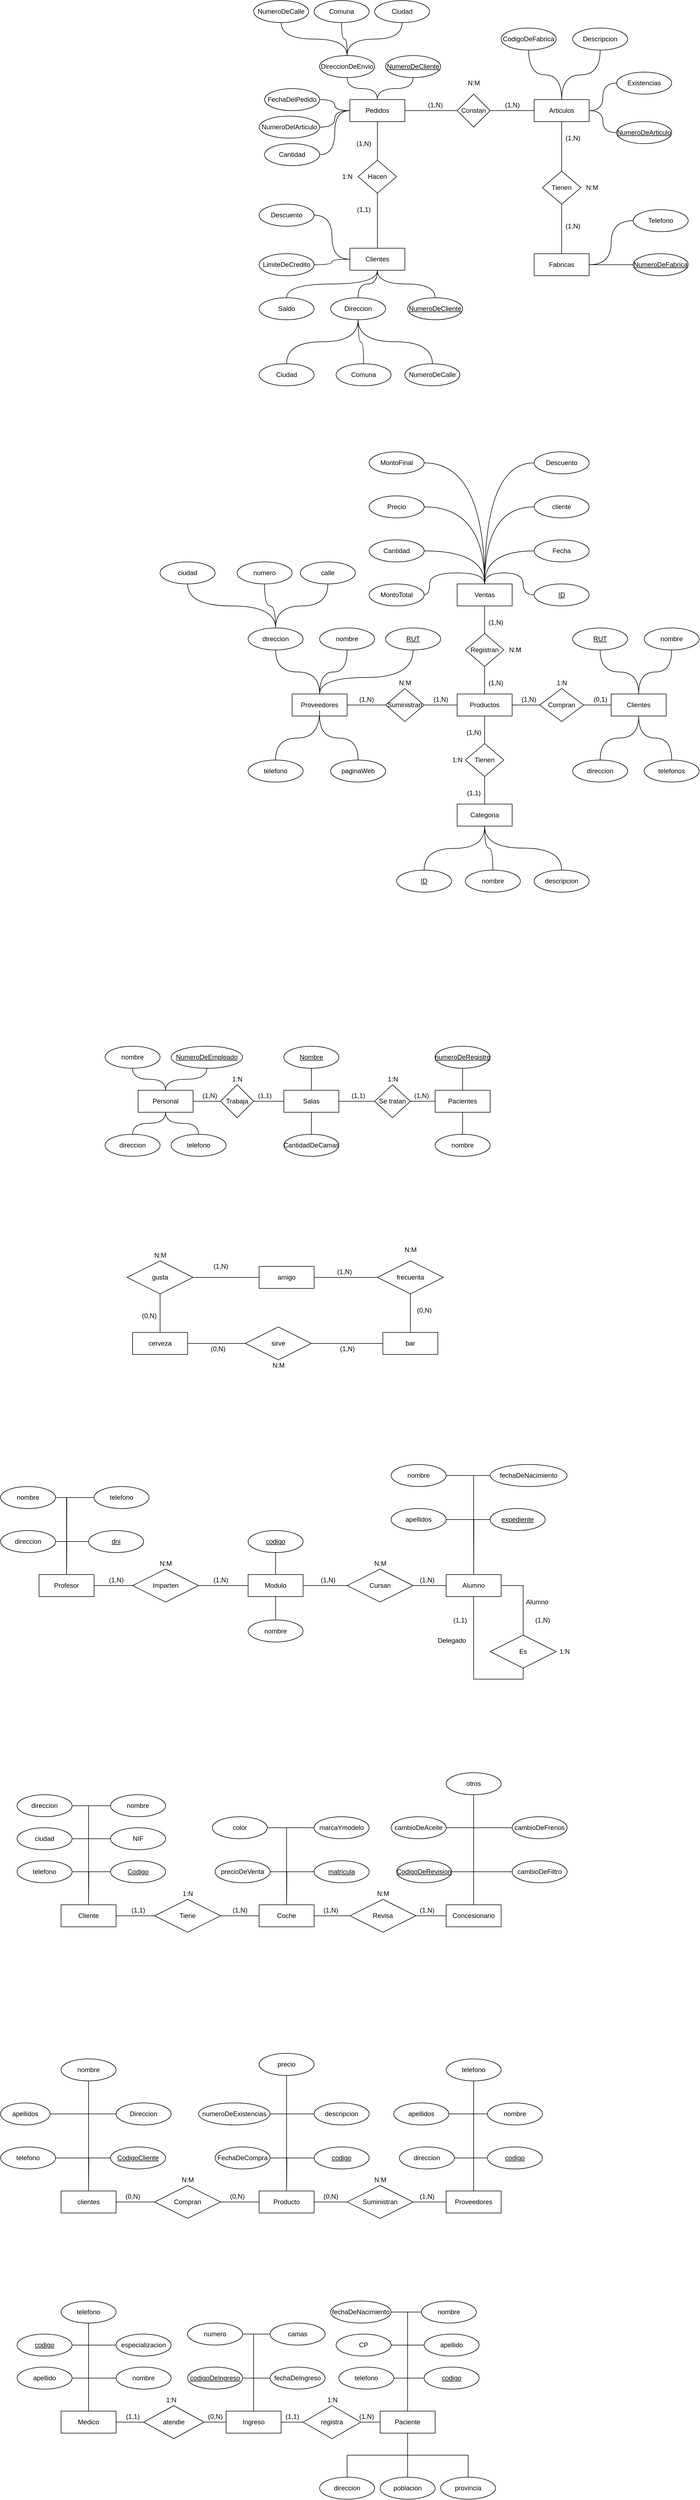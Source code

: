 <mxfile version="13.7.9" type="device"><diagram id="yznM87dPeJU3tebTJWX8" name="Página-1"><mxGraphModel dx="2249" dy="1991" grid="1" gridSize="10" guides="1" tooltips="1" connect="1" arrows="1" fold="1" page="1" pageScale="1" pageWidth="827" pageHeight="1169" math="0" shadow="0"><root><mxCell id="0"/><mxCell id="1" parent="0"/><mxCell id="uboHWVzHlF1lxagrmhrs-14" style="edgeStyle=orthogonalEdgeStyle;rounded=0;orthogonalLoop=1;jettySize=auto;html=1;exitX=0.5;exitY=1;exitDx=0;exitDy=0;entryX=0.5;entryY=0;entryDx=0;entryDy=0;endArrow=none;endFill=0;" parent="1" source="uboHWVzHlF1lxagrmhrs-1" target="uboHWVzHlF1lxagrmhrs-5" edge="1"><mxGeometry relative="1" as="geometry"/></mxCell><mxCell id="uboHWVzHlF1lxagrmhrs-1" value="Articulos" style="whiteSpace=wrap;html=1;align=center;" parent="1" vertex="1"><mxGeometry x="520" y="160" width="100" height="40" as="geometry"/></mxCell><mxCell id="uboHWVzHlF1lxagrmhrs-12" style="edgeStyle=orthogonalEdgeStyle;rounded=0;orthogonalLoop=1;jettySize=auto;html=1;entryX=0;entryY=0.5;entryDx=0;entryDy=0;endArrow=none;endFill=0;" parent="1" source="uboHWVzHlF1lxagrmhrs-2" target="uboHWVzHlF1lxagrmhrs-7" edge="1"><mxGeometry relative="1" as="geometry"/></mxCell><mxCell id="uboHWVzHlF1lxagrmhrs-2" value="Pedidos" style="whiteSpace=wrap;html=1;align=center;" parent="1" vertex="1"><mxGeometry x="185" y="160" width="100" height="40" as="geometry"/></mxCell><mxCell id="uboHWVzHlF1lxagrmhrs-10" style="edgeStyle=orthogonalEdgeStyle;rounded=0;orthogonalLoop=1;jettySize=auto;html=1;entryX=0.5;entryY=1;entryDx=0;entryDy=0;endArrow=none;endFill=0;" parent="1" source="uboHWVzHlF1lxagrmhrs-3" target="uboHWVzHlF1lxagrmhrs-8" edge="1"><mxGeometry relative="1" as="geometry"/></mxCell><mxCell id="uboHWVzHlF1lxagrmhrs-3" value="Clientes" style="whiteSpace=wrap;html=1;align=center;" parent="1" vertex="1"><mxGeometry x="185" y="430" width="100" height="40" as="geometry"/></mxCell><mxCell id="uboHWVzHlF1lxagrmhrs-4" value="Fabricas" style="whiteSpace=wrap;html=1;align=center;" parent="1" vertex="1"><mxGeometry x="520" y="440" width="100" height="40" as="geometry"/></mxCell><mxCell id="uboHWVzHlF1lxagrmhrs-15" style="edgeStyle=orthogonalEdgeStyle;rounded=0;orthogonalLoop=1;jettySize=auto;html=1;exitX=0.5;exitY=1;exitDx=0;exitDy=0;entryX=0.5;entryY=0;entryDx=0;entryDy=0;endArrow=none;endFill=0;" parent="1" source="uboHWVzHlF1lxagrmhrs-5" target="uboHWVzHlF1lxagrmhrs-4" edge="1"><mxGeometry relative="1" as="geometry"/></mxCell><mxCell id="uboHWVzHlF1lxagrmhrs-5" value="Tienen" style="shape=rhombus;perimeter=rhombusPerimeter;whiteSpace=wrap;html=1;align=center;" parent="1" vertex="1"><mxGeometry x="535" y="290" width="70" height="60" as="geometry"/></mxCell><mxCell id="uboHWVzHlF1lxagrmhrs-13" style="edgeStyle=orthogonalEdgeStyle;rounded=0;orthogonalLoop=1;jettySize=auto;html=1;entryX=0;entryY=0.5;entryDx=0;entryDy=0;endArrow=none;endFill=0;" parent="1" source="uboHWVzHlF1lxagrmhrs-7" target="uboHWVzHlF1lxagrmhrs-1" edge="1"><mxGeometry relative="1" as="geometry"/></mxCell><mxCell id="uboHWVzHlF1lxagrmhrs-7" value="Constan" style="shape=rhombus;perimeter=rhombusPerimeter;whiteSpace=wrap;html=1;align=center;" parent="1" vertex="1"><mxGeometry x="380" y="150" width="60" height="60" as="geometry"/></mxCell><mxCell id="uboHWVzHlF1lxagrmhrs-11" style="edgeStyle=orthogonalEdgeStyle;rounded=0;orthogonalLoop=1;jettySize=auto;html=1;entryX=0.5;entryY=1;entryDx=0;entryDy=0;endArrow=none;endFill=0;" parent="1" source="uboHWVzHlF1lxagrmhrs-8" target="uboHWVzHlF1lxagrmhrs-2" edge="1"><mxGeometry relative="1" as="geometry"/></mxCell><mxCell id="uboHWVzHlF1lxagrmhrs-8" value="Hacen" style="shape=rhombus;perimeter=rhombusPerimeter;whiteSpace=wrap;html=1;align=center;" parent="1" vertex="1"><mxGeometry x="200" y="270" width="70" height="60" as="geometry"/></mxCell><mxCell id="uboHWVzHlF1lxagrmhrs-38" style="edgeStyle=orthogonalEdgeStyle;curved=1;rounded=0;orthogonalLoop=1;jettySize=auto;html=1;entryX=0;entryY=0.5;entryDx=0;entryDy=0;endArrow=none;endFill=0;" parent="1" source="uboHWVzHlF1lxagrmhrs-32" target="uboHWVzHlF1lxagrmhrs-3" edge="1"><mxGeometry relative="1" as="geometry"/></mxCell><mxCell id="uboHWVzHlF1lxagrmhrs-32" value="LimiteDeCredito" style="ellipse;whiteSpace=wrap;html=1;align=center;" parent="1" vertex="1"><mxGeometry x="20" y="440" width="100" height="40" as="geometry"/></mxCell><mxCell id="uboHWVzHlF1lxagrmhrs-37" style="edgeStyle=orthogonalEdgeStyle;curved=1;rounded=0;orthogonalLoop=1;jettySize=auto;html=1;entryX=0;entryY=0.5;entryDx=0;entryDy=0;endArrow=none;endFill=0;" parent="1" source="uboHWVzHlF1lxagrmhrs-33" target="uboHWVzHlF1lxagrmhrs-3" edge="1"><mxGeometry relative="1" as="geometry"/></mxCell><mxCell id="uboHWVzHlF1lxagrmhrs-33" value="Descuento" style="ellipse;whiteSpace=wrap;html=1;align=center;" parent="1" vertex="1"><mxGeometry x="20" y="350" width="100" height="40" as="geometry"/></mxCell><mxCell id="uboHWVzHlF1lxagrmhrs-41" style="edgeStyle=orthogonalEdgeStyle;curved=1;rounded=0;orthogonalLoop=1;jettySize=auto;html=1;endArrow=none;endFill=0;exitX=0.5;exitY=0;exitDx=0;exitDy=0;" parent="1" source="uboHWVzHlF1lxagrmhrs-34" target="uboHWVzHlF1lxagrmhrs-3" edge="1"><mxGeometry relative="1" as="geometry"/></mxCell><mxCell id="uboHWVzHlF1lxagrmhrs-34" value="&lt;u&gt;NumeroDeCliente&lt;/u&gt;" style="ellipse;whiteSpace=wrap;html=1;align=center;" parent="1" vertex="1"><mxGeometry x="290" y="520" width="100" height="40" as="geometry"/></mxCell><mxCell id="uboHWVzHlF1lxagrmhrs-40" style="edgeStyle=orthogonalEdgeStyle;curved=1;rounded=0;orthogonalLoop=1;jettySize=auto;html=1;entryX=0.5;entryY=1;entryDx=0;entryDy=0;endArrow=none;endFill=0;" parent="1" source="uboHWVzHlF1lxagrmhrs-35" target="uboHWVzHlF1lxagrmhrs-3" edge="1"><mxGeometry relative="1" as="geometry"/></mxCell><mxCell id="uboHWVzHlF1lxagrmhrs-35" value="Direccion" style="ellipse;whiteSpace=wrap;html=1;align=center;" parent="1" vertex="1"><mxGeometry x="150" y="520" width="100" height="40" as="geometry"/></mxCell><mxCell id="uboHWVzHlF1lxagrmhrs-39" style="edgeStyle=orthogonalEdgeStyle;curved=1;rounded=0;orthogonalLoop=1;jettySize=auto;html=1;endArrow=none;endFill=0;exitX=0.5;exitY=0;exitDx=0;exitDy=0;" parent="1" source="uboHWVzHlF1lxagrmhrs-36" target="uboHWVzHlF1lxagrmhrs-3" edge="1"><mxGeometry relative="1" as="geometry"/></mxCell><mxCell id="uboHWVzHlF1lxagrmhrs-36" value="Saldo" style="ellipse;whiteSpace=wrap;html=1;align=center;" parent="1" vertex="1"><mxGeometry x="20" y="520" width="100" height="40" as="geometry"/></mxCell><mxCell id="uboHWVzHlF1lxagrmhrs-47" style="edgeStyle=orthogonalEdgeStyle;curved=1;rounded=0;orthogonalLoop=1;jettySize=auto;html=1;exitX=0;exitY=0.5;exitDx=0;exitDy=0;endArrow=none;endFill=0;" parent="1" source="uboHWVzHlF1lxagrmhrs-42" target="uboHWVzHlF1lxagrmhrs-1" edge="1"><mxGeometry relative="1" as="geometry"/></mxCell><mxCell id="uboHWVzHlF1lxagrmhrs-42" value="&lt;u&gt;NumeroDeArticulo&lt;/u&gt;" style="ellipse;whiteSpace=wrap;html=1;align=center;" parent="1" vertex="1"><mxGeometry x="670" y="200" width="100" height="40" as="geometry"/></mxCell><mxCell id="uboHWVzHlF1lxagrmhrs-46" style="edgeStyle=orthogonalEdgeStyle;curved=1;rounded=0;orthogonalLoop=1;jettySize=auto;html=1;entryX=1;entryY=0.5;entryDx=0;entryDy=0;endArrow=none;endFill=0;" parent="1" source="uboHWVzHlF1lxagrmhrs-43" target="uboHWVzHlF1lxagrmhrs-1" edge="1"><mxGeometry relative="1" as="geometry"/></mxCell><mxCell id="uboHWVzHlF1lxagrmhrs-43" value="Existencias" style="ellipse;whiteSpace=wrap;html=1;align=center;" parent="1" vertex="1"><mxGeometry x="670" y="110" width="100" height="40" as="geometry"/></mxCell><mxCell id="uboHWVzHlF1lxagrmhrs-48" style="edgeStyle=orthogonalEdgeStyle;curved=1;rounded=0;orthogonalLoop=1;jettySize=auto;html=1;entryX=0.5;entryY=0;entryDx=0;entryDy=0;endArrow=none;endFill=0;" parent="1" source="uboHWVzHlF1lxagrmhrs-44" target="uboHWVzHlF1lxagrmhrs-1" edge="1"><mxGeometry relative="1" as="geometry"/></mxCell><mxCell id="uboHWVzHlF1lxagrmhrs-44" value="Descripcion" style="ellipse;whiteSpace=wrap;html=1;align=center;" parent="1" vertex="1"><mxGeometry x="590" y="30" width="100" height="40" as="geometry"/></mxCell><mxCell id="uboHWVzHlF1lxagrmhrs-49" style="edgeStyle=orthogonalEdgeStyle;curved=1;rounded=0;orthogonalLoop=1;jettySize=auto;html=1;entryX=0.5;entryY=0;entryDx=0;entryDy=0;endArrow=none;endFill=0;" parent="1" source="uboHWVzHlF1lxagrmhrs-45" target="uboHWVzHlF1lxagrmhrs-1" edge="1"><mxGeometry relative="1" as="geometry"/></mxCell><mxCell id="uboHWVzHlF1lxagrmhrs-45" value="CodigoDeFabrica" style="ellipse;whiteSpace=wrap;html=1;align=center;" parent="1" vertex="1"><mxGeometry x="460" y="30" width="100" height="40" as="geometry"/></mxCell><mxCell id="uboHWVzHlF1lxagrmhrs-59" style="edgeStyle=orthogonalEdgeStyle;curved=1;rounded=0;orthogonalLoop=1;jettySize=auto;html=1;entryX=0;entryY=0.5;entryDx=0;entryDy=0;endArrow=none;endFill=0;" parent="1" source="uboHWVzHlF1lxagrmhrs-50" target="uboHWVzHlF1lxagrmhrs-2" edge="1"><mxGeometry relative="1" as="geometry"/></mxCell><mxCell id="uboHWVzHlF1lxagrmhrs-50" value="Cantidad" style="ellipse;whiteSpace=wrap;html=1;align=center;" parent="1" vertex="1"><mxGeometry x="30" y="240" width="100" height="40" as="geometry"/></mxCell><mxCell id="uboHWVzHlF1lxagrmhrs-58" style="edgeStyle=orthogonalEdgeStyle;curved=1;rounded=0;orthogonalLoop=1;jettySize=auto;html=1;entryX=0;entryY=0.5;entryDx=0;entryDy=0;endArrow=none;endFill=0;" parent="1" source="uboHWVzHlF1lxagrmhrs-51" target="uboHWVzHlF1lxagrmhrs-2" edge="1"><mxGeometry relative="1" as="geometry"/></mxCell><mxCell id="uboHWVzHlF1lxagrmhrs-51" value="NumeroDelArticulo" style="ellipse;whiteSpace=wrap;html=1;align=center;" parent="1" vertex="1"><mxGeometry x="20" y="190" width="110" height="40" as="geometry"/></mxCell><mxCell id="uboHWVzHlF1lxagrmhrs-57" style="edgeStyle=orthogonalEdgeStyle;curved=1;rounded=0;orthogonalLoop=1;jettySize=auto;html=1;entryX=0;entryY=0.5;entryDx=0;entryDy=0;endArrow=none;endFill=0;" parent="1" source="uboHWVzHlF1lxagrmhrs-52" target="uboHWVzHlF1lxagrmhrs-2" edge="1"><mxGeometry relative="1" as="geometry"/></mxCell><mxCell id="uboHWVzHlF1lxagrmhrs-52" value="FechaDelPedido" style="ellipse;whiteSpace=wrap;html=1;align=center;" parent="1" vertex="1"><mxGeometry x="30" y="140" width="100" height="40" as="geometry"/></mxCell><mxCell id="uboHWVzHlF1lxagrmhrs-56" style="edgeStyle=orthogonalEdgeStyle;curved=1;rounded=0;orthogonalLoop=1;jettySize=auto;html=1;endArrow=none;endFill=0;" parent="1" source="uboHWVzHlF1lxagrmhrs-53" target="uboHWVzHlF1lxagrmhrs-2" edge="1"><mxGeometry relative="1" as="geometry"/></mxCell><mxCell id="uboHWVzHlF1lxagrmhrs-53" value="&lt;u&gt;NumeroDeCliente&lt;/u&gt;" style="ellipse;whiteSpace=wrap;html=1;align=center;" parent="1" vertex="1"><mxGeometry x="250" y="80" width="100" height="40" as="geometry"/></mxCell><mxCell id="uboHWVzHlF1lxagrmhrs-55" style="edgeStyle=orthogonalEdgeStyle;curved=1;rounded=0;orthogonalLoop=1;jettySize=auto;html=1;entryX=0.5;entryY=0;entryDx=0;entryDy=0;endArrow=none;endFill=0;" parent="1" source="uboHWVzHlF1lxagrmhrs-54" target="uboHWVzHlF1lxagrmhrs-2" edge="1"><mxGeometry relative="1" as="geometry"/></mxCell><mxCell id="uboHWVzHlF1lxagrmhrs-54" value="DireccionDeEnvio" style="ellipse;whiteSpace=wrap;html=1;align=center;" parent="1" vertex="1"><mxGeometry x="130" y="80" width="100" height="40" as="geometry"/></mxCell><mxCell id="uboHWVzHlF1lxagrmhrs-64" style="edgeStyle=orthogonalEdgeStyle;curved=1;rounded=0;orthogonalLoop=1;jettySize=auto;html=1;endArrow=none;endFill=0;" parent="1" source="uboHWVzHlF1lxagrmhrs-60" edge="1"><mxGeometry relative="1" as="geometry"><mxPoint x="180" y="80" as="targetPoint"/></mxGeometry></mxCell><mxCell id="uboHWVzHlF1lxagrmhrs-60" value="Comuna" style="ellipse;whiteSpace=wrap;html=1;align=center;" parent="1" vertex="1"><mxGeometry x="120" y="-20" width="100" height="40" as="geometry"/></mxCell><mxCell id="uboHWVzHlF1lxagrmhrs-63" style="edgeStyle=orthogonalEdgeStyle;curved=1;rounded=0;orthogonalLoop=1;jettySize=auto;html=1;exitX=0.5;exitY=1;exitDx=0;exitDy=0;entryX=0.5;entryY=0;entryDx=0;entryDy=0;endArrow=none;endFill=0;" parent="1" source="uboHWVzHlF1lxagrmhrs-61" target="uboHWVzHlF1lxagrmhrs-54" edge="1"><mxGeometry relative="1" as="geometry"/></mxCell><mxCell id="uboHWVzHlF1lxagrmhrs-61" value="NumeroDeCalle" style="ellipse;whiteSpace=wrap;html=1;align=center;" parent="1" vertex="1"><mxGeometry x="10" y="-20" width="100" height="40" as="geometry"/></mxCell><mxCell id="uboHWVzHlF1lxagrmhrs-65" style="edgeStyle=orthogonalEdgeStyle;curved=1;rounded=0;orthogonalLoop=1;jettySize=auto;html=1;entryX=0.5;entryY=0;entryDx=0;entryDy=0;endArrow=none;endFill=0;" parent="1" source="uboHWVzHlF1lxagrmhrs-62" target="uboHWVzHlF1lxagrmhrs-54" edge="1"><mxGeometry relative="1" as="geometry"/></mxCell><mxCell id="uboHWVzHlF1lxagrmhrs-62" value="Ciudad" style="ellipse;whiteSpace=wrap;html=1;align=center;" parent="1" vertex="1"><mxGeometry x="230" y="-20" width="100" height="40" as="geometry"/></mxCell><mxCell id="uboHWVzHlF1lxagrmhrs-71" style="edgeStyle=orthogonalEdgeStyle;curved=1;rounded=0;orthogonalLoop=1;jettySize=auto;html=1;endArrow=none;endFill=0;exitX=0.5;exitY=0;exitDx=0;exitDy=0;" parent="1" source="uboHWVzHlF1lxagrmhrs-66" target="uboHWVzHlF1lxagrmhrs-35" edge="1"><mxGeometry relative="1" as="geometry"/></mxCell><mxCell id="uboHWVzHlF1lxagrmhrs-66" value="NumeroDeCalle" style="ellipse;whiteSpace=wrap;html=1;align=center;" parent="1" vertex="1"><mxGeometry x="285" y="640" width="100" height="40" as="geometry"/></mxCell><mxCell id="uboHWVzHlF1lxagrmhrs-70" style="edgeStyle=orthogonalEdgeStyle;curved=1;rounded=0;orthogonalLoop=1;jettySize=auto;html=1;endArrow=none;endFill=0;" parent="1" source="uboHWVzHlF1lxagrmhrs-67" edge="1"><mxGeometry relative="1" as="geometry"><mxPoint x="200" y="560" as="targetPoint"/></mxGeometry></mxCell><mxCell id="uboHWVzHlF1lxagrmhrs-67" value="Comuna" style="ellipse;whiteSpace=wrap;html=1;align=center;" parent="1" vertex="1"><mxGeometry x="160" y="640" width="100" height="40" as="geometry"/></mxCell><mxCell id="uboHWVzHlF1lxagrmhrs-69" style="edgeStyle=orthogonalEdgeStyle;curved=1;rounded=0;orthogonalLoop=1;jettySize=auto;html=1;entryX=0.5;entryY=1;entryDx=0;entryDy=0;endArrow=none;endFill=0;exitX=0.5;exitY=0;exitDx=0;exitDy=0;" parent="1" source="uboHWVzHlF1lxagrmhrs-68" target="uboHWVzHlF1lxagrmhrs-35" edge="1"><mxGeometry relative="1" as="geometry"/></mxCell><mxCell id="uboHWVzHlF1lxagrmhrs-68" value="Ciudad" style="ellipse;whiteSpace=wrap;html=1;align=center;" parent="1" vertex="1"><mxGeometry x="20" y="640" width="100" height="40" as="geometry"/></mxCell><mxCell id="uboHWVzHlF1lxagrmhrs-75" style="edgeStyle=orthogonalEdgeStyle;curved=1;rounded=0;orthogonalLoop=1;jettySize=auto;html=1;exitX=0;exitY=0.5;exitDx=0;exitDy=0;endArrow=none;endFill=0;" parent="1" source="uboHWVzHlF1lxagrmhrs-72" target="uboHWVzHlF1lxagrmhrs-4" edge="1"><mxGeometry relative="1" as="geometry"/></mxCell><mxCell id="uboHWVzHlF1lxagrmhrs-72" value="&lt;u&gt;NumeroDeFabrica&lt;/u&gt;" style="ellipse;whiteSpace=wrap;html=1;align=center;" parent="1" vertex="1"><mxGeometry x="700" y="440" width="100" height="40" as="geometry"/></mxCell><mxCell id="uboHWVzHlF1lxagrmhrs-74" style="edgeStyle=orthogonalEdgeStyle;curved=1;rounded=0;orthogonalLoop=1;jettySize=auto;html=1;entryX=1;entryY=0.5;entryDx=0;entryDy=0;endArrow=none;endFill=0;" parent="1" source="uboHWVzHlF1lxagrmhrs-73" target="uboHWVzHlF1lxagrmhrs-4" edge="1"><mxGeometry relative="1" as="geometry"/></mxCell><mxCell id="uboHWVzHlF1lxagrmhrs-73" value="Telefono" style="ellipse;whiteSpace=wrap;html=1;align=center;" parent="1" vertex="1"><mxGeometry x="700" y="360" width="100" height="40" as="geometry"/></mxCell><mxCell id="uboHWVzHlF1lxagrmhrs-76" value="(1,N)" style="text;html=1;align=center;verticalAlign=middle;resizable=0;points=[];autosize=1;" parent="1" vertex="1"><mxGeometry x="190" y="230" width="40" height="20" as="geometry"/></mxCell><mxCell id="uboHWVzHlF1lxagrmhrs-77" value="(1,1)" style="text;html=1;align=center;verticalAlign=middle;resizable=0;points=[];autosize=1;" parent="1" vertex="1"><mxGeometry x="190" y="350" width="40" height="20" as="geometry"/></mxCell><mxCell id="uboHWVzHlF1lxagrmhrs-78" value="1:N" style="text;html=1;align=center;verticalAlign=middle;resizable=0;points=[];autosize=1;" parent="1" vertex="1"><mxGeometry x="165" y="290" width="30" height="20" as="geometry"/></mxCell><mxCell id="uboHWVzHlF1lxagrmhrs-79" value="(1,N)" style="text;html=1;align=center;verticalAlign=middle;resizable=0;points=[];autosize=1;" parent="1" vertex="1"><mxGeometry x="460" y="160" width="40" height="20" as="geometry"/></mxCell><mxCell id="uboHWVzHlF1lxagrmhrs-80" value="(1,N)" style="text;html=1;align=center;verticalAlign=middle;resizable=0;points=[];autosize=1;" parent="1" vertex="1"><mxGeometry x="320" y="160" width="40" height="20" as="geometry"/></mxCell><mxCell id="uboHWVzHlF1lxagrmhrs-81" value="N:M" style="text;html=1;align=center;verticalAlign=middle;resizable=0;points=[];autosize=1;" parent="1" vertex="1"><mxGeometry x="390" y="120" width="40" height="20" as="geometry"/></mxCell><mxCell id="uboHWVzHlF1lxagrmhrs-82" value="(1,N)" style="text;html=1;align=center;verticalAlign=middle;resizable=0;points=[];autosize=1;" parent="1" vertex="1"><mxGeometry x="570" y="380" width="40" height="20" as="geometry"/></mxCell><mxCell id="uboHWVzHlF1lxagrmhrs-83" value="(1,N)" style="text;html=1;align=center;verticalAlign=middle;resizable=0;points=[];autosize=1;" parent="1" vertex="1"><mxGeometry x="570" y="220" width="40" height="20" as="geometry"/></mxCell><mxCell id="uboHWVzHlF1lxagrmhrs-84" value="N:M" style="text;html=1;align=center;verticalAlign=middle;resizable=0;points=[];autosize=1;" parent="1" vertex="1"><mxGeometry x="605" y="310" width="40" height="20" as="geometry"/></mxCell><mxCell id="o69RPuam8UrmTJlAG8m9-2" value="Ventas" style="whiteSpace=wrap;html=1;align=center;" vertex="1" parent="1"><mxGeometry x="380" y="1040" width="100" height="40" as="geometry"/></mxCell><mxCell id="o69RPuam8UrmTJlAG8m9-3" value="Proveedores" style="whiteSpace=wrap;html=1;align=center;" vertex="1" parent="1"><mxGeometry x="80" y="1240" width="100" height="40" as="geometry"/></mxCell><mxCell id="o69RPuam8UrmTJlAG8m9-11" style="edgeStyle=orthogonalEdgeStyle;rounded=0;orthogonalLoop=1;jettySize=auto;html=1;entryX=1;entryY=0.5;entryDx=0;entryDy=0;endArrow=none;endFill=0;curved=1;" edge="1" parent="1" source="o69RPuam8UrmTJlAG8m9-4" target="o69RPuam8UrmTJlAG8m9-9"><mxGeometry relative="1" as="geometry"/></mxCell><mxCell id="o69RPuam8UrmTJlAG8m9-4" value="Clientes" style="whiteSpace=wrap;html=1;align=center;" vertex="1" parent="1"><mxGeometry x="660" y="1240" width="100" height="40" as="geometry"/></mxCell><mxCell id="o69RPuam8UrmTJlAG8m9-5" value="Categoria" style="whiteSpace=wrap;html=1;align=center;" vertex="1" parent="1"><mxGeometry x="380" y="1440" width="100" height="40" as="geometry"/></mxCell><mxCell id="o69RPuam8UrmTJlAG8m9-13" style="edgeStyle=orthogonalEdgeStyle;curved=1;rounded=0;orthogonalLoop=1;jettySize=auto;html=1;exitX=0.5;exitY=0;exitDx=0;exitDy=0;entryX=0.5;entryY=1;entryDx=0;entryDy=0;endArrow=none;endFill=0;" edge="1" parent="1" source="o69RPuam8UrmTJlAG8m9-6" target="o69RPuam8UrmTJlAG8m9-7"><mxGeometry relative="1" as="geometry"/></mxCell><mxCell id="o69RPuam8UrmTJlAG8m9-15" style="edgeStyle=orthogonalEdgeStyle;curved=1;rounded=0;orthogonalLoop=1;jettySize=auto;html=1;entryX=0.5;entryY=0;entryDx=0;entryDy=0;endArrow=none;endFill=0;" edge="1" parent="1" source="o69RPuam8UrmTJlAG8m9-6" target="o69RPuam8UrmTJlAG8m9-8"><mxGeometry relative="1" as="geometry"/></mxCell><mxCell id="o69RPuam8UrmTJlAG8m9-17" style="edgeStyle=orthogonalEdgeStyle;curved=1;rounded=0;orthogonalLoop=1;jettySize=auto;html=1;exitX=0;exitY=0.5;exitDx=0;exitDy=0;entryX=1;entryY=0.5;entryDx=0;entryDy=0;endArrow=none;endFill=0;" edge="1" parent="1" source="o69RPuam8UrmTJlAG8m9-6" target="o69RPuam8UrmTJlAG8m9-10"><mxGeometry relative="1" as="geometry"/></mxCell><mxCell id="o69RPuam8UrmTJlAG8m9-6" value="Productos" style="whiteSpace=wrap;html=1;align=center;" vertex="1" parent="1"><mxGeometry x="380" y="1240" width="100" height="40" as="geometry"/></mxCell><mxCell id="o69RPuam8UrmTJlAG8m9-14" style="edgeStyle=orthogonalEdgeStyle;curved=1;rounded=0;orthogonalLoop=1;jettySize=auto;html=1;entryX=0.5;entryY=1;entryDx=0;entryDy=0;endArrow=none;endFill=0;" edge="1" parent="1" source="o69RPuam8UrmTJlAG8m9-7" target="o69RPuam8UrmTJlAG8m9-2"><mxGeometry relative="1" as="geometry"/></mxCell><mxCell id="o69RPuam8UrmTJlAG8m9-7" value="Registran" style="shape=rhombus;perimeter=rhombusPerimeter;whiteSpace=wrap;html=1;align=center;" vertex="1" parent="1"><mxGeometry x="395" y="1130" width="70" height="60" as="geometry"/></mxCell><mxCell id="o69RPuam8UrmTJlAG8m9-16" style="edgeStyle=orthogonalEdgeStyle;curved=1;rounded=0;orthogonalLoop=1;jettySize=auto;html=1;exitX=0.5;exitY=1;exitDx=0;exitDy=0;entryX=0.5;entryY=0;entryDx=0;entryDy=0;endArrow=none;endFill=0;" edge="1" parent="1" source="o69RPuam8UrmTJlAG8m9-8" target="o69RPuam8UrmTJlAG8m9-5"><mxGeometry relative="1" as="geometry"/></mxCell><mxCell id="o69RPuam8UrmTJlAG8m9-8" value="Tienen" style="shape=rhombus;perimeter=rhombusPerimeter;whiteSpace=wrap;html=1;align=center;" vertex="1" parent="1"><mxGeometry x="395" y="1330" width="70" height="60" as="geometry"/></mxCell><mxCell id="o69RPuam8UrmTJlAG8m9-67" style="edgeStyle=orthogonalEdgeStyle;curved=1;rounded=0;orthogonalLoop=1;jettySize=auto;html=1;entryX=1;entryY=0.5;entryDx=0;entryDy=0;endArrow=none;endFill=0;" edge="1" parent="1" source="o69RPuam8UrmTJlAG8m9-9" target="o69RPuam8UrmTJlAG8m9-6"><mxGeometry relative="1" as="geometry"/></mxCell><mxCell id="o69RPuam8UrmTJlAG8m9-9" value="Compran" style="shape=rhombus;perimeter=rhombusPerimeter;whiteSpace=wrap;html=1;align=center;" vertex="1" parent="1"><mxGeometry x="530" y="1230" width="80" height="60" as="geometry"/></mxCell><mxCell id="o69RPuam8UrmTJlAG8m9-18" style="edgeStyle=orthogonalEdgeStyle;curved=1;rounded=0;orthogonalLoop=1;jettySize=auto;html=1;exitX=0;exitY=0.5;exitDx=0;exitDy=0;entryX=1;entryY=0.5;entryDx=0;entryDy=0;endArrow=none;endFill=0;" edge="1" parent="1" source="o69RPuam8UrmTJlAG8m9-10" target="o69RPuam8UrmTJlAG8m9-3"><mxGeometry relative="1" as="geometry"/></mxCell><mxCell id="o69RPuam8UrmTJlAG8m9-10" value="Suministran" style="shape=rhombus;perimeter=rhombusPerimeter;whiteSpace=wrap;html=1;align=center;" vertex="1" parent="1"><mxGeometry x="250" y="1230" width="70" height="60" as="geometry"/></mxCell><mxCell id="o69RPuam8UrmTJlAG8m9-31" style="edgeStyle=orthogonalEdgeStyle;curved=1;rounded=0;orthogonalLoop=1;jettySize=auto;html=1;exitX=1;exitY=0.5;exitDx=0;exitDy=0;endArrow=none;endFill=0;" edge="1" parent="1" source="o69RPuam8UrmTJlAG8m9-19" target="o69RPuam8UrmTJlAG8m9-2"><mxGeometry relative="1" as="geometry"/></mxCell><mxCell id="o69RPuam8UrmTJlAG8m9-19" value="MontoFinal" style="ellipse;whiteSpace=wrap;html=1;align=center;" vertex="1" parent="1"><mxGeometry x="220" y="800" width="100" height="40" as="geometry"/></mxCell><mxCell id="o69RPuam8UrmTJlAG8m9-33" style="edgeStyle=orthogonalEdgeStyle;curved=1;rounded=0;orthogonalLoop=1;jettySize=auto;html=1;exitX=1;exitY=0.5;exitDx=0;exitDy=0;endArrow=none;endFill=0;" edge="1" parent="1" source="o69RPuam8UrmTJlAG8m9-20" target="o69RPuam8UrmTJlAG8m9-2"><mxGeometry relative="1" as="geometry"/></mxCell><mxCell id="o69RPuam8UrmTJlAG8m9-20" value="Cantidad" style="ellipse;whiteSpace=wrap;html=1;align=center;" vertex="1" parent="1"><mxGeometry x="220" y="960" width="100" height="40" as="geometry"/></mxCell><mxCell id="o69RPuam8UrmTJlAG8m9-28" style="edgeStyle=orthogonalEdgeStyle;curved=1;rounded=0;orthogonalLoop=1;jettySize=auto;html=1;endArrow=none;endFill=0;" edge="1" parent="1" source="o69RPuam8UrmTJlAG8m9-21" target="o69RPuam8UrmTJlAG8m9-2"><mxGeometry relative="1" as="geometry"/></mxCell><mxCell id="o69RPuam8UrmTJlAG8m9-21" value="Fecha" style="ellipse;whiteSpace=wrap;html=1;align=center;" vertex="1" parent="1"><mxGeometry x="520" y="960" width="100" height="40" as="geometry"/></mxCell><mxCell id="o69RPuam8UrmTJlAG8m9-34" style="edgeStyle=orthogonalEdgeStyle;curved=1;rounded=0;orthogonalLoop=1;jettySize=auto;html=1;endArrow=none;endFill=0;" edge="1" parent="1" source="o69RPuam8UrmTJlAG8m9-22"><mxGeometry relative="1" as="geometry"><mxPoint x="430" y="1040" as="targetPoint"/><Array as="points"><mxPoint x="330" y="1060"/><mxPoint x="330" y="1020"/><mxPoint x="430" y="1020"/></Array></mxGeometry></mxCell><mxCell id="o69RPuam8UrmTJlAG8m9-22" value="MontoTotal" style="ellipse;whiteSpace=wrap;html=1;align=center;" vertex="1" parent="1"><mxGeometry x="220" y="1040" width="100" height="40" as="geometry"/></mxCell><mxCell id="o69RPuam8UrmTJlAG8m9-27" style="edgeStyle=orthogonalEdgeStyle;curved=1;rounded=0;orthogonalLoop=1;jettySize=auto;html=1;exitX=0;exitY=0.5;exitDx=0;exitDy=0;entryX=0.5;entryY=0;entryDx=0;entryDy=0;endArrow=none;endFill=0;" edge="1" parent="1" source="o69RPuam8UrmTJlAG8m9-23" target="o69RPuam8UrmTJlAG8m9-2"><mxGeometry relative="1" as="geometry"/></mxCell><mxCell id="o69RPuam8UrmTJlAG8m9-23" value="&lt;u&gt;ID&lt;/u&gt;" style="ellipse;whiteSpace=wrap;html=1;align=center;" vertex="1" parent="1"><mxGeometry x="520" y="1040" width="100" height="40" as="geometry"/></mxCell><mxCell id="o69RPuam8UrmTJlAG8m9-30" style="edgeStyle=orthogonalEdgeStyle;curved=1;rounded=0;orthogonalLoop=1;jettySize=auto;html=1;exitX=0;exitY=0.5;exitDx=0;exitDy=0;endArrow=none;endFill=0;" edge="1" parent="1" source="o69RPuam8UrmTJlAG8m9-24" target="o69RPuam8UrmTJlAG8m9-2"><mxGeometry relative="1" as="geometry"/></mxCell><mxCell id="o69RPuam8UrmTJlAG8m9-24" value="Descuento" style="ellipse;whiteSpace=wrap;html=1;align=center;" vertex="1" parent="1"><mxGeometry x="520" y="800" width="100" height="40" as="geometry"/></mxCell><mxCell id="o69RPuam8UrmTJlAG8m9-32" style="edgeStyle=orthogonalEdgeStyle;curved=1;rounded=0;orthogonalLoop=1;jettySize=auto;html=1;endArrow=none;endFill=0;" edge="1" parent="1" source="o69RPuam8UrmTJlAG8m9-25" target="o69RPuam8UrmTJlAG8m9-2"><mxGeometry relative="1" as="geometry"/></mxCell><mxCell id="o69RPuam8UrmTJlAG8m9-25" value="Precio" style="ellipse;whiteSpace=wrap;html=1;align=center;" vertex="1" parent="1"><mxGeometry x="220" y="880" width="100" height="40" as="geometry"/></mxCell><mxCell id="o69RPuam8UrmTJlAG8m9-29" style="edgeStyle=orthogonalEdgeStyle;curved=1;rounded=0;orthogonalLoop=1;jettySize=auto;html=1;exitX=0;exitY=0.5;exitDx=0;exitDy=0;endArrow=none;endFill=0;" edge="1" parent="1" source="o69RPuam8UrmTJlAG8m9-26" target="o69RPuam8UrmTJlAG8m9-2"><mxGeometry relative="1" as="geometry"/></mxCell><mxCell id="o69RPuam8UrmTJlAG8m9-26" value="cliente" style="ellipse;whiteSpace=wrap;html=1;align=center;" vertex="1" parent="1"><mxGeometry x="520" y="880" width="100" height="40" as="geometry"/></mxCell><mxCell id="o69RPuam8UrmTJlAG8m9-40" style="edgeStyle=orthogonalEdgeStyle;curved=1;rounded=0;orthogonalLoop=1;jettySize=auto;html=1;entryX=0.5;entryY=1;entryDx=0;entryDy=0;endArrow=none;endFill=0;" edge="1" parent="1" source="o69RPuam8UrmTJlAG8m9-35" target="o69RPuam8UrmTJlAG8m9-3"><mxGeometry relative="1" as="geometry"/></mxCell><mxCell id="o69RPuam8UrmTJlAG8m9-35" value="paginaWeb" style="ellipse;whiteSpace=wrap;html=1;align=center;" vertex="1" parent="1"><mxGeometry x="150" y="1360" width="100" height="40" as="geometry"/></mxCell><mxCell id="o69RPuam8UrmTJlAG8m9-41" style="edgeStyle=orthogonalEdgeStyle;curved=1;rounded=0;orthogonalLoop=1;jettySize=auto;html=1;entryX=0.5;entryY=0.75;entryDx=0;entryDy=0;entryPerimeter=0;endArrow=none;endFill=0;" edge="1" parent="1" source="o69RPuam8UrmTJlAG8m9-36" target="o69RPuam8UrmTJlAG8m9-3"><mxGeometry relative="1" as="geometry"/></mxCell><mxCell id="o69RPuam8UrmTJlAG8m9-36" value="telefono" style="ellipse;whiteSpace=wrap;html=1;align=center;" vertex="1" parent="1"><mxGeometry y="1360" width="100" height="40" as="geometry"/></mxCell><mxCell id="o69RPuam8UrmTJlAG8m9-42" style="edgeStyle=orthogonalEdgeStyle;curved=1;rounded=0;orthogonalLoop=1;jettySize=auto;html=1;entryX=0.5;entryY=0;entryDx=0;entryDy=0;endArrow=none;endFill=0;" edge="1" parent="1" source="o69RPuam8UrmTJlAG8m9-37" target="o69RPuam8UrmTJlAG8m9-3"><mxGeometry relative="1" as="geometry"><Array as="points"><mxPoint x="300" y="1210"/><mxPoint x="130" y="1210"/></Array></mxGeometry></mxCell><mxCell id="o69RPuam8UrmTJlAG8m9-37" value="&lt;u&gt;RUT&lt;/u&gt;" style="ellipse;whiteSpace=wrap;html=1;align=center;" vertex="1" parent="1"><mxGeometry x="250" y="1120" width="100" height="40" as="geometry"/></mxCell><mxCell id="o69RPuam8UrmTJlAG8m9-43" style="edgeStyle=orthogonalEdgeStyle;curved=1;rounded=0;orthogonalLoop=1;jettySize=auto;html=1;exitX=0.5;exitY=1;exitDx=0;exitDy=0;endArrow=none;endFill=0;" edge="1" parent="1" source="o69RPuam8UrmTJlAG8m9-38"><mxGeometry relative="1" as="geometry"><mxPoint x="130" y="1240" as="targetPoint"/></mxGeometry></mxCell><mxCell id="o69RPuam8UrmTJlAG8m9-38" value="nombre" style="ellipse;whiteSpace=wrap;html=1;align=center;" vertex="1" parent="1"><mxGeometry x="130" y="1120" width="100" height="40" as="geometry"/></mxCell><mxCell id="o69RPuam8UrmTJlAG8m9-44" style="edgeStyle=orthogonalEdgeStyle;curved=1;rounded=0;orthogonalLoop=1;jettySize=auto;html=1;endArrow=none;endFill=0;" edge="1" parent="1" source="o69RPuam8UrmTJlAG8m9-39" target="o69RPuam8UrmTJlAG8m9-3"><mxGeometry relative="1" as="geometry"/></mxCell><mxCell id="o69RPuam8UrmTJlAG8m9-39" value="direccion" style="ellipse;whiteSpace=wrap;html=1;align=center;" vertex="1" parent="1"><mxGeometry y="1120" width="100" height="40" as="geometry"/></mxCell><mxCell id="o69RPuam8UrmTJlAG8m9-48" style="edgeStyle=orthogonalEdgeStyle;curved=1;rounded=0;orthogonalLoop=1;jettySize=auto;html=1;entryX=0.5;entryY=0;entryDx=0;entryDy=0;endArrow=none;endFill=0;" edge="1" parent="1" source="o69RPuam8UrmTJlAG8m9-45" target="o69RPuam8UrmTJlAG8m9-39"><mxGeometry relative="1" as="geometry"/></mxCell><mxCell id="o69RPuam8UrmTJlAG8m9-45" value="calle" style="ellipse;whiteSpace=wrap;html=1;align=center;" vertex="1" parent="1"><mxGeometry x="95" y="1000" width="100" height="40" as="geometry"/></mxCell><mxCell id="o69RPuam8UrmTJlAG8m9-49" style="edgeStyle=orthogonalEdgeStyle;curved=1;rounded=0;orthogonalLoop=1;jettySize=auto;html=1;exitX=0.5;exitY=1;exitDx=0;exitDy=0;endArrow=none;endFill=0;" edge="1" parent="1" source="o69RPuam8UrmTJlAG8m9-46" target="o69RPuam8UrmTJlAG8m9-39"><mxGeometry relative="1" as="geometry"/></mxCell><mxCell id="o69RPuam8UrmTJlAG8m9-46" value="numero" style="ellipse;whiteSpace=wrap;html=1;align=center;" vertex="1" parent="1"><mxGeometry x="-20" y="1000" width="100" height="40" as="geometry"/></mxCell><mxCell id="o69RPuam8UrmTJlAG8m9-50" style="edgeStyle=orthogonalEdgeStyle;curved=1;rounded=0;orthogonalLoop=1;jettySize=auto;html=1;endArrow=none;endFill=0;exitX=0.5;exitY=1;exitDx=0;exitDy=0;" edge="1" parent="1" source="o69RPuam8UrmTJlAG8m9-47" target="o69RPuam8UrmTJlAG8m9-39"><mxGeometry relative="1" as="geometry"/></mxCell><mxCell id="o69RPuam8UrmTJlAG8m9-47" value="ciudad" style="ellipse;whiteSpace=wrap;html=1;align=center;" vertex="1" parent="1"><mxGeometry x="-160" y="1000" width="100" height="40" as="geometry"/></mxCell><mxCell id="o69RPuam8UrmTJlAG8m9-58" style="edgeStyle=orthogonalEdgeStyle;curved=1;rounded=0;orthogonalLoop=1;jettySize=auto;html=1;endArrow=none;endFill=0;" edge="1" parent="1" source="o69RPuam8UrmTJlAG8m9-51" target="o69RPuam8UrmTJlAG8m9-4"><mxGeometry relative="1" as="geometry"/></mxCell><mxCell id="o69RPuam8UrmTJlAG8m9-51" value="telefonos" style="ellipse;whiteSpace=wrap;html=1;align=center;" vertex="1" parent="1"><mxGeometry x="720" y="1360" width="100" height="40" as="geometry"/></mxCell><mxCell id="o69RPuam8UrmTJlAG8m9-57" style="edgeStyle=orthogonalEdgeStyle;curved=1;rounded=0;orthogonalLoop=1;jettySize=auto;html=1;endArrow=none;endFill=0;" edge="1" parent="1" source="o69RPuam8UrmTJlAG8m9-52" target="o69RPuam8UrmTJlAG8m9-4"><mxGeometry relative="1" as="geometry"/></mxCell><mxCell id="o69RPuam8UrmTJlAG8m9-52" value="direccion" style="ellipse;whiteSpace=wrap;html=1;align=center;" vertex="1" parent="1"><mxGeometry x="590" y="1360" width="100" height="40" as="geometry"/></mxCell><mxCell id="o69RPuam8UrmTJlAG8m9-56" style="edgeStyle=orthogonalEdgeStyle;curved=1;rounded=0;orthogonalLoop=1;jettySize=auto;html=1;endArrow=none;endFill=0;" edge="1" parent="1" source="o69RPuam8UrmTJlAG8m9-53" target="o69RPuam8UrmTJlAG8m9-4"><mxGeometry relative="1" as="geometry"/></mxCell><mxCell id="o69RPuam8UrmTJlAG8m9-53" value="nombre" style="ellipse;whiteSpace=wrap;html=1;align=center;" vertex="1" parent="1"><mxGeometry x="720" y="1120" width="100" height="40" as="geometry"/></mxCell><mxCell id="o69RPuam8UrmTJlAG8m9-55" style="edgeStyle=orthogonalEdgeStyle;curved=1;rounded=0;orthogonalLoop=1;jettySize=auto;html=1;exitX=0.5;exitY=1;exitDx=0;exitDy=0;entryX=0.5;entryY=0;entryDx=0;entryDy=0;endArrow=none;endFill=0;" edge="1" parent="1" source="o69RPuam8UrmTJlAG8m9-54" target="o69RPuam8UrmTJlAG8m9-4"><mxGeometry relative="1" as="geometry"/></mxCell><mxCell id="o69RPuam8UrmTJlAG8m9-54" value="&lt;u&gt;RUT&lt;/u&gt;" style="ellipse;whiteSpace=wrap;html=1;align=center;" vertex="1" parent="1"><mxGeometry x="590" y="1120" width="100" height="40" as="geometry"/></mxCell><mxCell id="o69RPuam8UrmTJlAG8m9-62" style="edgeStyle=orthogonalEdgeStyle;curved=1;rounded=0;orthogonalLoop=1;jettySize=auto;html=1;entryX=0.5;entryY=1;entryDx=0;entryDy=0;endArrow=none;endFill=0;exitX=0.5;exitY=0;exitDx=0;exitDy=0;" edge="1" parent="1" source="o69RPuam8UrmTJlAG8m9-59" target="o69RPuam8UrmTJlAG8m9-5"><mxGeometry relative="1" as="geometry"/></mxCell><mxCell id="o69RPuam8UrmTJlAG8m9-59" value="descripcion" style="ellipse;whiteSpace=wrap;html=1;align=center;" vertex="1" parent="1"><mxGeometry x="520" y="1560" width="100" height="40" as="geometry"/></mxCell><mxCell id="o69RPuam8UrmTJlAG8m9-63" style="edgeStyle=orthogonalEdgeStyle;curved=1;rounded=0;orthogonalLoop=1;jettySize=auto;html=1;exitX=0.5;exitY=0;exitDx=0;exitDy=0;endArrow=none;endFill=0;" edge="1" parent="1" source="o69RPuam8UrmTJlAG8m9-60" target="o69RPuam8UrmTJlAG8m9-5"><mxGeometry relative="1" as="geometry"/></mxCell><mxCell id="o69RPuam8UrmTJlAG8m9-60" value="nombre" style="ellipse;whiteSpace=wrap;html=1;align=center;" vertex="1" parent="1"><mxGeometry x="395" y="1560" width="100" height="40" as="geometry"/></mxCell><mxCell id="o69RPuam8UrmTJlAG8m9-64" style="edgeStyle=orthogonalEdgeStyle;curved=1;rounded=0;orthogonalLoop=1;jettySize=auto;html=1;endArrow=none;endFill=0;exitX=0.5;exitY=0;exitDx=0;exitDy=0;" edge="1" parent="1" source="o69RPuam8UrmTJlAG8m9-61"><mxGeometry relative="1" as="geometry"><mxPoint x="430" y="1480" as="targetPoint"/></mxGeometry></mxCell><mxCell id="o69RPuam8UrmTJlAG8m9-61" value="&lt;u&gt;ID&lt;/u&gt;" style="ellipse;whiteSpace=wrap;html=1;align=center;" vertex="1" parent="1"><mxGeometry x="270" y="1560" width="100" height="40" as="geometry"/></mxCell><mxCell id="o69RPuam8UrmTJlAG8m9-70" value="(1,N)" style="text;html=1;align=center;verticalAlign=middle;resizable=0;points=[];autosize=1;" vertex="1" parent="1"><mxGeometry x="490" y="1240" width="40" height="20" as="geometry"/></mxCell><mxCell id="o69RPuam8UrmTJlAG8m9-71" value="(0,1)" style="text;html=1;align=center;verticalAlign=middle;resizable=0;points=[];autosize=1;" vertex="1" parent="1"><mxGeometry x="620" y="1240" width="40" height="20" as="geometry"/></mxCell><mxCell id="o69RPuam8UrmTJlAG8m9-72" value="1:N" style="text;html=1;align=center;verticalAlign=middle;resizable=0;points=[];autosize=1;" vertex="1" parent="1"><mxGeometry x="555" y="1210" width="30" height="20" as="geometry"/></mxCell><mxCell id="o69RPuam8UrmTJlAG8m9-73" value="(1,1)" style="text;html=1;align=center;verticalAlign=middle;resizable=0;points=[];autosize=1;" vertex="1" parent="1"><mxGeometry x="390" y="1410" width="40" height="20" as="geometry"/></mxCell><mxCell id="o69RPuam8UrmTJlAG8m9-74" value="(1,N)" style="text;html=1;align=center;verticalAlign=middle;resizable=0;points=[];autosize=1;" vertex="1" parent="1"><mxGeometry x="390" y="1300" width="40" height="20" as="geometry"/></mxCell><mxCell id="o69RPuam8UrmTJlAG8m9-75" value="1:N" style="text;html=1;align=center;verticalAlign=middle;resizable=0;points=[];autosize=1;" vertex="1" parent="1"><mxGeometry x="365" y="1350" width="30" height="20" as="geometry"/></mxCell><mxCell id="o69RPuam8UrmTJlAG8m9-76" value="(1,N)" style="text;html=1;align=center;verticalAlign=middle;resizable=0;points=[];autosize=1;" vertex="1" parent="1"><mxGeometry x="195" y="1240" width="40" height="20" as="geometry"/></mxCell><mxCell id="o69RPuam8UrmTJlAG8m9-77" value="(1,N)" style="text;html=1;align=center;verticalAlign=middle;resizable=0;points=[];autosize=1;" vertex="1" parent="1"><mxGeometry x="330" y="1240" width="40" height="20" as="geometry"/></mxCell><mxCell id="o69RPuam8UrmTJlAG8m9-78" value="N:M" style="text;html=1;align=center;verticalAlign=middle;resizable=0;points=[];autosize=1;" vertex="1" parent="1"><mxGeometry x="265" y="1210" width="40" height="20" as="geometry"/></mxCell><mxCell id="o69RPuam8UrmTJlAG8m9-79" value="(1,N)" style="text;html=1;align=center;verticalAlign=middle;resizable=0;points=[];autosize=1;" vertex="1" parent="1"><mxGeometry x="430" y="1210" width="40" height="20" as="geometry"/></mxCell><mxCell id="o69RPuam8UrmTJlAG8m9-80" value="(1,N)" style="text;html=1;align=center;verticalAlign=middle;resizable=0;points=[];autosize=1;" vertex="1" parent="1"><mxGeometry x="430" y="1100" width="40" height="20" as="geometry"/></mxCell><mxCell id="o69RPuam8UrmTJlAG8m9-81" value="N:M" style="text;html=1;align=center;verticalAlign=middle;resizable=0;points=[];autosize=1;" vertex="1" parent="1"><mxGeometry x="465" y="1150" width="40" height="20" as="geometry"/></mxCell><mxCell id="o69RPuam8UrmTJlAG8m9-82" value="Pacientes" style="whiteSpace=wrap;html=1;align=center;" vertex="1" parent="1"><mxGeometry x="340" y="1960" width="100" height="40" as="geometry"/></mxCell><mxCell id="o69RPuam8UrmTJlAG8m9-91" style="edgeStyle=orthogonalEdgeStyle;curved=1;rounded=0;orthogonalLoop=1;jettySize=auto;html=1;exitX=1;exitY=0.5;exitDx=0;exitDy=0;endArrow=none;endFill=0;" edge="1" parent="1" source="o69RPuam8UrmTJlAG8m9-83" target="o69RPuam8UrmTJlAG8m9-87"><mxGeometry relative="1" as="geometry"/></mxCell><mxCell id="o69RPuam8UrmTJlAG8m9-83" value="Salas" style="whiteSpace=wrap;html=1;align=center;" vertex="1" parent="1"><mxGeometry x="65" y="1960" width="100" height="40" as="geometry"/></mxCell><mxCell id="o69RPuam8UrmTJlAG8m9-89" style="edgeStyle=orthogonalEdgeStyle;curved=1;rounded=0;orthogonalLoop=1;jettySize=auto;html=1;exitX=1;exitY=0.5;exitDx=0;exitDy=0;endArrow=none;endFill=0;" edge="1" parent="1" source="o69RPuam8UrmTJlAG8m9-84" target="o69RPuam8UrmTJlAG8m9-86"><mxGeometry relative="1" as="geometry"/></mxCell><mxCell id="o69RPuam8UrmTJlAG8m9-84" value="Personal" style="whiteSpace=wrap;html=1;align=center;" vertex="1" parent="1"><mxGeometry x="-200" y="1960" width="100" height="40" as="geometry"/></mxCell><mxCell id="o69RPuam8UrmTJlAG8m9-90" style="edgeStyle=orthogonalEdgeStyle;curved=1;rounded=0;orthogonalLoop=1;jettySize=auto;html=1;entryX=0;entryY=0.5;entryDx=0;entryDy=0;endArrow=none;endFill=0;" edge="1" parent="1" source="o69RPuam8UrmTJlAG8m9-86" target="o69RPuam8UrmTJlAG8m9-83"><mxGeometry relative="1" as="geometry"/></mxCell><mxCell id="o69RPuam8UrmTJlAG8m9-86" value="Trabaja" style="shape=rhombus;perimeter=rhombusPerimeter;whiteSpace=wrap;html=1;align=center;" vertex="1" parent="1"><mxGeometry x="-50" y="1950" width="60" height="60" as="geometry"/></mxCell><mxCell id="o69RPuam8UrmTJlAG8m9-92" style="edgeStyle=orthogonalEdgeStyle;curved=1;rounded=0;orthogonalLoop=1;jettySize=auto;html=1;exitX=1;exitY=0.5;exitDx=0;exitDy=0;entryX=0;entryY=0.5;entryDx=0;entryDy=0;endArrow=none;endFill=0;" edge="1" parent="1" source="o69RPuam8UrmTJlAG8m9-87" target="o69RPuam8UrmTJlAG8m9-82"><mxGeometry relative="1" as="geometry"/></mxCell><mxCell id="o69RPuam8UrmTJlAG8m9-87" value="Se tratan" style="shape=rhombus;perimeter=rhombusPerimeter;whiteSpace=wrap;html=1;align=center;" vertex="1" parent="1"><mxGeometry x="230" y="1950" width="65" height="60" as="geometry"/></mxCell><mxCell id="o69RPuam8UrmTJlAG8m9-96" style="edgeStyle=orthogonalEdgeStyle;curved=1;rounded=0;orthogonalLoop=1;jettySize=auto;html=1;exitX=0.5;exitY=0;exitDx=0;exitDy=0;entryX=0.5;entryY=1;entryDx=0;entryDy=0;endArrow=none;endFill=0;" edge="1" parent="1" source="o69RPuam8UrmTJlAG8m9-93" target="o69RPuam8UrmTJlAG8m9-82"><mxGeometry relative="1" as="geometry"/></mxCell><mxCell id="o69RPuam8UrmTJlAG8m9-93" value="nombre" style="ellipse;whiteSpace=wrap;html=1;align=center;" vertex="1" parent="1"><mxGeometry x="340" y="2040" width="100" height="40" as="geometry"/></mxCell><mxCell id="o69RPuam8UrmTJlAG8m9-95" style="edgeStyle=orthogonalEdgeStyle;curved=1;rounded=0;orthogonalLoop=1;jettySize=auto;html=1;entryX=0.5;entryY=0;entryDx=0;entryDy=0;endArrow=none;endFill=0;" edge="1" parent="1" source="o69RPuam8UrmTJlAG8m9-94" target="o69RPuam8UrmTJlAG8m9-82"><mxGeometry relative="1" as="geometry"/></mxCell><mxCell id="o69RPuam8UrmTJlAG8m9-94" value="&lt;u&gt;numeroDeRegistro&lt;/u&gt;" style="ellipse;whiteSpace=wrap;html=1;align=center;" vertex="1" parent="1"><mxGeometry x="340" y="1880" width="100" height="40" as="geometry"/></mxCell><mxCell id="o69RPuam8UrmTJlAG8m9-99" style="edgeStyle=orthogonalEdgeStyle;curved=1;rounded=0;orthogonalLoop=1;jettySize=auto;html=1;endArrow=none;endFill=0;" edge="1" parent="1" source="o69RPuam8UrmTJlAG8m9-97" target="o69RPuam8UrmTJlAG8m9-83"><mxGeometry relative="1" as="geometry"/></mxCell><mxCell id="o69RPuam8UrmTJlAG8m9-97" value="CantidadDeCamas" style="ellipse;whiteSpace=wrap;html=1;align=center;" vertex="1" parent="1"><mxGeometry x="65" y="2040" width="100" height="40" as="geometry"/></mxCell><mxCell id="o69RPuam8UrmTJlAG8m9-100" style="edgeStyle=orthogonalEdgeStyle;curved=1;rounded=0;orthogonalLoop=1;jettySize=auto;html=1;entryX=0.5;entryY=0;entryDx=0;entryDy=0;endArrow=none;endFill=0;" edge="1" parent="1" source="o69RPuam8UrmTJlAG8m9-98" target="o69RPuam8UrmTJlAG8m9-83"><mxGeometry relative="1" as="geometry"/></mxCell><mxCell id="o69RPuam8UrmTJlAG8m9-98" value="&lt;u&gt;Nombre&lt;/u&gt;" style="ellipse;whiteSpace=wrap;html=1;align=center;" vertex="1" parent="1"><mxGeometry x="65" y="1880" width="100" height="40" as="geometry"/></mxCell><mxCell id="o69RPuam8UrmTJlAG8m9-106" style="edgeStyle=orthogonalEdgeStyle;curved=1;rounded=0;orthogonalLoop=1;jettySize=auto;html=1;exitX=0.5;exitY=0;exitDx=0;exitDy=0;entryX=0.5;entryY=1;entryDx=0;entryDy=0;endArrow=none;endFill=0;" edge="1" parent="1" source="o69RPuam8UrmTJlAG8m9-101" target="o69RPuam8UrmTJlAG8m9-84"><mxGeometry relative="1" as="geometry"/></mxCell><mxCell id="o69RPuam8UrmTJlAG8m9-101" value="telefono" style="ellipse;whiteSpace=wrap;html=1;align=center;" vertex="1" parent="1"><mxGeometry x="-140" y="2040" width="100" height="40" as="geometry"/></mxCell><mxCell id="o69RPuam8UrmTJlAG8m9-105" style="edgeStyle=orthogonalEdgeStyle;curved=1;rounded=0;orthogonalLoop=1;jettySize=auto;html=1;entryX=0.5;entryY=1;entryDx=0;entryDy=0;endArrow=none;endFill=0;" edge="1" parent="1" source="o69RPuam8UrmTJlAG8m9-102" target="o69RPuam8UrmTJlAG8m9-84"><mxGeometry relative="1" as="geometry"/></mxCell><mxCell id="o69RPuam8UrmTJlAG8m9-102" value="direccion" style="ellipse;whiteSpace=wrap;html=1;align=center;" vertex="1" parent="1"><mxGeometry x="-260" y="2040" width="100" height="40" as="geometry"/></mxCell><mxCell id="o69RPuam8UrmTJlAG8m9-107" style="edgeStyle=orthogonalEdgeStyle;curved=1;rounded=0;orthogonalLoop=1;jettySize=auto;html=1;exitX=0.5;exitY=1;exitDx=0;exitDy=0;entryX=0.5;entryY=0;entryDx=0;entryDy=0;endArrow=none;endFill=0;" edge="1" parent="1" source="o69RPuam8UrmTJlAG8m9-103" target="o69RPuam8UrmTJlAG8m9-84"><mxGeometry relative="1" as="geometry"/></mxCell><mxCell id="o69RPuam8UrmTJlAG8m9-103" value="&lt;u&gt;NumeroDeEmpleado&lt;/u&gt;" style="ellipse;whiteSpace=wrap;html=1;align=center;" vertex="1" parent="1"><mxGeometry x="-140" y="1880" width="130" height="40" as="geometry"/></mxCell><mxCell id="o69RPuam8UrmTJlAG8m9-108" style="edgeStyle=orthogonalEdgeStyle;curved=1;rounded=0;orthogonalLoop=1;jettySize=auto;html=1;endArrow=none;endFill=0;" edge="1" parent="1" source="o69RPuam8UrmTJlAG8m9-104" target="o69RPuam8UrmTJlAG8m9-84"><mxGeometry relative="1" as="geometry"/></mxCell><mxCell id="o69RPuam8UrmTJlAG8m9-104" value="nombre" style="ellipse;whiteSpace=wrap;html=1;align=center;" vertex="1" parent="1"><mxGeometry x="-260" y="1880" width="100" height="40" as="geometry"/></mxCell><mxCell id="o69RPuam8UrmTJlAG8m9-109" value="(1,1)" style="text;html=1;align=center;verticalAlign=middle;resizable=0;points=[];autosize=1;" vertex="1" parent="1"><mxGeometry x="10" y="1960" width="40" height="20" as="geometry"/></mxCell><mxCell id="o69RPuam8UrmTJlAG8m9-110" value="(1,N)" style="text;html=1;align=center;verticalAlign=middle;resizable=0;points=[];autosize=1;" vertex="1" parent="1"><mxGeometry x="-90" y="1960" width="40" height="20" as="geometry"/></mxCell><mxCell id="o69RPuam8UrmTJlAG8m9-111" value="1:N" style="text;html=1;align=center;verticalAlign=middle;resizable=0;points=[];autosize=1;" vertex="1" parent="1"><mxGeometry x="-35" y="1930" width="30" height="20" as="geometry"/></mxCell><mxCell id="o69RPuam8UrmTJlAG8m9-112" value="(1,1)" style="text;html=1;align=center;verticalAlign=middle;resizable=0;points=[];autosize=1;" vertex="1" parent="1"><mxGeometry x="180" y="1960" width="40" height="20" as="geometry"/></mxCell><mxCell id="o69RPuam8UrmTJlAG8m9-113" value="(1,N)" style="text;html=1;align=center;verticalAlign=middle;resizable=0;points=[];autosize=1;" vertex="1" parent="1"><mxGeometry x="295" y="1960" width="40" height="20" as="geometry"/></mxCell><mxCell id="o69RPuam8UrmTJlAG8m9-114" value="1:N" style="text;html=1;align=center;verticalAlign=middle;resizable=0;points=[];autosize=1;" vertex="1" parent="1"><mxGeometry x="247.5" y="1930" width="30" height="20" as="geometry"/></mxCell><mxCell id="o69RPuam8UrmTJlAG8m9-115" value="cerveza" style="whiteSpace=wrap;html=1;align=center;" vertex="1" parent="1"><mxGeometry x="-210" y="2400" width="100" height="40" as="geometry"/></mxCell><mxCell id="o69RPuam8UrmTJlAG8m9-123" style="edgeStyle=orthogonalEdgeStyle;curved=1;rounded=0;orthogonalLoop=1;jettySize=auto;html=1;entryX=1;entryY=0.5;entryDx=0;entryDy=0;endArrow=none;endFill=0;" edge="1" parent="1" source="o69RPuam8UrmTJlAG8m9-116" target="o69RPuam8UrmTJlAG8m9-120"><mxGeometry relative="1" as="geometry"/></mxCell><mxCell id="o69RPuam8UrmTJlAG8m9-116" value="bar" style="whiteSpace=wrap;html=1;align=center;" vertex="1" parent="1"><mxGeometry x="245" y="2400" width="100" height="40" as="geometry"/></mxCell><mxCell id="o69RPuam8UrmTJlAG8m9-117" value="amigo" style="whiteSpace=wrap;html=1;align=center;" vertex="1" parent="1"><mxGeometry x="20" y="2280" width="100" height="40" as="geometry"/></mxCell><mxCell id="o69RPuam8UrmTJlAG8m9-121" style="edgeStyle=orthogonalEdgeStyle;curved=1;rounded=0;orthogonalLoop=1;jettySize=auto;html=1;endArrow=none;endFill=0;" edge="1" parent="1" source="o69RPuam8UrmTJlAG8m9-118" target="o69RPuam8UrmTJlAG8m9-115"><mxGeometry relative="1" as="geometry"/></mxCell><mxCell id="o69RPuam8UrmTJlAG8m9-125" style="edgeStyle=orthogonalEdgeStyle;curved=1;rounded=0;orthogonalLoop=1;jettySize=auto;html=1;entryX=0;entryY=0.5;entryDx=0;entryDy=0;endArrow=none;endFill=0;" edge="1" parent="1" source="o69RPuam8UrmTJlAG8m9-118" target="o69RPuam8UrmTJlAG8m9-117"><mxGeometry relative="1" as="geometry"/></mxCell><mxCell id="o69RPuam8UrmTJlAG8m9-118" value="gusta" style="shape=rhombus;perimeter=rhombusPerimeter;whiteSpace=wrap;html=1;align=center;" vertex="1" parent="1"><mxGeometry x="-220" y="2270" width="120" height="60" as="geometry"/></mxCell><mxCell id="o69RPuam8UrmTJlAG8m9-122" style="edgeStyle=orthogonalEdgeStyle;curved=1;rounded=0;orthogonalLoop=1;jettySize=auto;html=1;entryX=0.5;entryY=0;entryDx=0;entryDy=0;endArrow=none;endFill=0;" edge="1" parent="1" source="o69RPuam8UrmTJlAG8m9-119" target="o69RPuam8UrmTJlAG8m9-116"><mxGeometry relative="1" as="geometry"/></mxCell><mxCell id="o69RPuam8UrmTJlAG8m9-126" style="edgeStyle=orthogonalEdgeStyle;curved=1;rounded=0;orthogonalLoop=1;jettySize=auto;html=1;exitX=0;exitY=0.5;exitDx=0;exitDy=0;endArrow=none;endFill=0;" edge="1" parent="1" source="o69RPuam8UrmTJlAG8m9-119" target="o69RPuam8UrmTJlAG8m9-117"><mxGeometry relative="1" as="geometry"/></mxCell><mxCell id="o69RPuam8UrmTJlAG8m9-119" value="frecuenta" style="shape=rhombus;perimeter=rhombusPerimeter;whiteSpace=wrap;html=1;align=center;" vertex="1" parent="1"><mxGeometry x="235" y="2270" width="120" height="60" as="geometry"/></mxCell><mxCell id="o69RPuam8UrmTJlAG8m9-124" style="edgeStyle=orthogonalEdgeStyle;curved=1;rounded=0;orthogonalLoop=1;jettySize=auto;html=1;exitX=0;exitY=0.5;exitDx=0;exitDy=0;endArrow=none;endFill=0;" edge="1" parent="1" source="o69RPuam8UrmTJlAG8m9-120" target="o69RPuam8UrmTJlAG8m9-115"><mxGeometry relative="1" as="geometry"/></mxCell><mxCell id="o69RPuam8UrmTJlAG8m9-120" value="sirve" style="shape=rhombus;perimeter=rhombusPerimeter;whiteSpace=wrap;html=1;align=center;" vertex="1" parent="1"><mxGeometry x="-5" y="2390" width="120" height="60" as="geometry"/></mxCell><mxCell id="o69RPuam8UrmTJlAG8m9-127" value="(1,N)" style="text;html=1;align=center;verticalAlign=middle;resizable=0;points=[];autosize=1;" vertex="1" parent="1"><mxGeometry x="155" y="2280" width="40" height="20" as="geometry"/></mxCell><mxCell id="o69RPuam8UrmTJlAG8m9-128" value="(0,N)" style="text;html=1;align=center;verticalAlign=middle;resizable=0;points=[];autosize=1;" vertex="1" parent="1"><mxGeometry x="300" y="2350" width="40" height="20" as="geometry"/></mxCell><mxCell id="o69RPuam8UrmTJlAG8m9-129" value="N:M" style="text;html=1;align=center;verticalAlign=middle;resizable=0;points=[];autosize=1;" vertex="1" parent="1"><mxGeometry x="275" y="2240" width="40" height="20" as="geometry"/></mxCell><mxCell id="o69RPuam8UrmTJlAG8m9-130" value="(1,N)" style="text;html=1;align=center;verticalAlign=middle;resizable=0;points=[];autosize=1;" vertex="1" parent="1"><mxGeometry x="160" y="2420" width="40" height="20" as="geometry"/></mxCell><mxCell id="o69RPuam8UrmTJlAG8m9-131" value="(0,N)" style="text;html=1;align=center;verticalAlign=middle;resizable=0;points=[];autosize=1;" vertex="1" parent="1"><mxGeometry x="-75" y="2420" width="40" height="20" as="geometry"/></mxCell><mxCell id="o69RPuam8UrmTJlAG8m9-132" value="N:M" style="text;html=1;align=center;verticalAlign=middle;resizable=0;points=[];autosize=1;" vertex="1" parent="1"><mxGeometry x="35" y="2450" width="40" height="20" as="geometry"/></mxCell><mxCell id="o69RPuam8UrmTJlAG8m9-133" value="(0,N)" style="text;html=1;align=center;verticalAlign=middle;resizable=0;points=[];autosize=1;" vertex="1" parent="1"><mxGeometry x="-200" y="2360" width="40" height="20" as="geometry"/></mxCell><mxCell id="o69RPuam8UrmTJlAG8m9-134" value="(1,N)" style="text;html=1;align=center;verticalAlign=middle;resizable=0;points=[];autosize=1;" vertex="1" parent="1"><mxGeometry x="-70" y="2270" width="40" height="20" as="geometry"/></mxCell><mxCell id="o69RPuam8UrmTJlAG8m9-135" value="N:M" style="text;html=1;align=center;verticalAlign=middle;resizable=0;points=[];autosize=1;" vertex="1" parent="1"><mxGeometry x="-180" y="2250" width="40" height="20" as="geometry"/></mxCell><mxCell id="o69RPuam8UrmTJlAG8m9-143" style="edgeStyle=orthogonalEdgeStyle;curved=1;rounded=0;orthogonalLoop=1;jettySize=auto;html=1;entryX=0;entryY=0.5;entryDx=0;entryDy=0;endArrow=none;endFill=0;" edge="1" parent="1" source="o69RPuam8UrmTJlAG8m9-136" target="o69RPuam8UrmTJlAG8m9-139"><mxGeometry relative="1" as="geometry"/></mxCell><mxCell id="o69RPuam8UrmTJlAG8m9-136" value="Modulo" style="whiteSpace=wrap;html=1;align=center;" vertex="1" parent="1"><mxGeometry y="2840" width="100" height="40" as="geometry"/></mxCell><mxCell id="o69RPuam8UrmTJlAG8m9-146" style="edgeStyle=orthogonalEdgeStyle;rounded=0;orthogonalLoop=1;jettySize=auto;html=1;entryX=0.5;entryY=0;entryDx=0;entryDy=0;endArrow=none;endFill=0;exitX=1;exitY=0.5;exitDx=0;exitDy=0;" edge="1" parent="1" source="o69RPuam8UrmTJlAG8m9-137" target="o69RPuam8UrmTJlAG8m9-145"><mxGeometry relative="1" as="geometry"/></mxCell><mxCell id="o69RPuam8UrmTJlAG8m9-137" value="Alumno" style="whiteSpace=wrap;html=1;align=center;" vertex="1" parent="1"><mxGeometry x="360" y="2840" width="100" height="40" as="geometry"/></mxCell><mxCell id="o69RPuam8UrmTJlAG8m9-138" value="Profesor" style="whiteSpace=wrap;html=1;align=center;" vertex="1" parent="1"><mxGeometry x="-380" y="2840" width="100" height="40" as="geometry"/></mxCell><mxCell id="o69RPuam8UrmTJlAG8m9-144" style="edgeStyle=orthogonalEdgeStyle;curved=1;rounded=0;orthogonalLoop=1;jettySize=auto;html=1;exitX=1;exitY=0.5;exitDx=0;exitDy=0;entryX=0;entryY=0.5;entryDx=0;entryDy=0;endArrow=none;endFill=0;" edge="1" parent="1" source="o69RPuam8UrmTJlAG8m9-139" target="o69RPuam8UrmTJlAG8m9-137"><mxGeometry relative="1" as="geometry"/></mxCell><mxCell id="o69RPuam8UrmTJlAG8m9-139" value="Cursan" style="shape=rhombus;perimeter=rhombusPerimeter;whiteSpace=wrap;html=1;align=center;" vertex="1" parent="1"><mxGeometry x="180" y="2830" width="120" height="60" as="geometry"/></mxCell><mxCell id="o69RPuam8UrmTJlAG8m9-141" style="edgeStyle=orthogonalEdgeStyle;curved=1;rounded=0;orthogonalLoop=1;jettySize=auto;html=1;exitX=1;exitY=0.5;exitDx=0;exitDy=0;entryX=0;entryY=0.5;entryDx=0;entryDy=0;endArrow=none;endFill=0;" edge="1" parent="1" source="o69RPuam8UrmTJlAG8m9-140" target="o69RPuam8UrmTJlAG8m9-136"><mxGeometry relative="1" as="geometry"/></mxCell><mxCell id="o69RPuam8UrmTJlAG8m9-142" style="edgeStyle=orthogonalEdgeStyle;curved=1;rounded=0;orthogonalLoop=1;jettySize=auto;html=1;exitX=0;exitY=0.5;exitDx=0;exitDy=0;entryX=1;entryY=0.5;entryDx=0;entryDy=0;endArrow=none;endFill=0;" edge="1" parent="1" source="o69RPuam8UrmTJlAG8m9-140" target="o69RPuam8UrmTJlAG8m9-138"><mxGeometry relative="1" as="geometry"/></mxCell><mxCell id="o69RPuam8UrmTJlAG8m9-140" value="Imparten" style="shape=rhombus;perimeter=rhombusPerimeter;whiteSpace=wrap;html=1;align=center;" vertex="1" parent="1"><mxGeometry x="-210" y="2830" width="120" height="60" as="geometry"/></mxCell><mxCell id="o69RPuam8UrmTJlAG8m9-147" style="edgeStyle=orthogonalEdgeStyle;rounded=0;orthogonalLoop=1;jettySize=auto;html=1;exitX=0.5;exitY=1;exitDx=0;exitDy=0;entryX=0.5;entryY=1;entryDx=0;entryDy=0;endArrow=none;endFill=0;" edge="1" parent="1" source="o69RPuam8UrmTJlAG8m9-145" target="o69RPuam8UrmTJlAG8m9-137"><mxGeometry relative="1" as="geometry"/></mxCell><mxCell id="o69RPuam8UrmTJlAG8m9-145" value="Es" style="shape=rhombus;perimeter=rhombusPerimeter;whiteSpace=wrap;html=1;align=center;" vertex="1" parent="1"><mxGeometry x="440" y="2950" width="120" height="60" as="geometry"/></mxCell><mxCell id="o69RPuam8UrmTJlAG8m9-148" value="Delegado" style="text;html=1;align=center;verticalAlign=middle;resizable=0;points=[];autosize=1;" vertex="1" parent="1"><mxGeometry x="335" y="2950" width="70" height="20" as="geometry"/></mxCell><mxCell id="o69RPuam8UrmTJlAG8m9-149" value="Alumno" style="text;html=1;align=center;verticalAlign=middle;resizable=0;points=[];autosize=1;" vertex="1" parent="1"><mxGeometry x="495" y="2880" width="60" height="20" as="geometry"/></mxCell><mxCell id="o69RPuam8UrmTJlAG8m9-162" style="edgeStyle=orthogonalEdgeStyle;rounded=0;orthogonalLoop=1;jettySize=auto;html=1;endArrow=none;endFill=0;" edge="1" parent="1" source="o69RPuam8UrmTJlAG8m9-150" target="o69RPuam8UrmTJlAG8m9-136"><mxGeometry relative="1" as="geometry"/></mxCell><mxCell id="o69RPuam8UrmTJlAG8m9-150" value="nombre" style="ellipse;whiteSpace=wrap;html=1;align=center;" vertex="1" parent="1"><mxGeometry y="2922.5" width="100" height="40" as="geometry"/></mxCell><mxCell id="o69RPuam8UrmTJlAG8m9-161" style="edgeStyle=orthogonalEdgeStyle;rounded=0;orthogonalLoop=1;jettySize=auto;html=1;entryX=0.5;entryY=0;entryDx=0;entryDy=0;endArrow=none;endFill=0;" edge="1" parent="1" source="o69RPuam8UrmTJlAG8m9-151" target="o69RPuam8UrmTJlAG8m9-136"><mxGeometry relative="1" as="geometry"/></mxCell><mxCell id="o69RPuam8UrmTJlAG8m9-151" value="&lt;u&gt;codigo&lt;/u&gt;" style="ellipse;whiteSpace=wrap;html=1;align=center;" vertex="1" parent="1"><mxGeometry y="2760" width="100" height="40" as="geometry"/></mxCell><mxCell id="o69RPuam8UrmTJlAG8m9-159" style="edgeStyle=orthogonalEdgeStyle;rounded=0;orthogonalLoop=1;jettySize=auto;html=1;exitX=0;exitY=0.5;exitDx=0;exitDy=0;endArrow=none;endFill=0;" edge="1" parent="1" source="o69RPuam8UrmTJlAG8m9-153" target="o69RPuam8UrmTJlAG8m9-137"><mxGeometry relative="1" as="geometry"><mxPoint x="410" y="2770" as="targetPoint"/></mxGeometry></mxCell><mxCell id="o69RPuam8UrmTJlAG8m9-153" value="fechaDeNacimiento" style="ellipse;whiteSpace=wrap;html=1;align=center;" vertex="1" parent="1"><mxGeometry x="440" y="2640" width="140" height="40" as="geometry"/></mxCell><mxCell id="o69RPuam8UrmTJlAG8m9-157" style="edgeStyle=orthogonalEdgeStyle;rounded=0;orthogonalLoop=1;jettySize=auto;html=1;exitX=0;exitY=0.5;exitDx=0;exitDy=0;entryX=0.5;entryY=0;entryDx=0;entryDy=0;endArrow=none;endFill=0;" edge="1" parent="1" source="o69RPuam8UrmTJlAG8m9-154" target="o69RPuam8UrmTJlAG8m9-137"><mxGeometry relative="1" as="geometry"/></mxCell><mxCell id="o69RPuam8UrmTJlAG8m9-154" value="&lt;u&gt;expediente&lt;/u&gt;" style="ellipse;whiteSpace=wrap;html=1;align=center;" vertex="1" parent="1"><mxGeometry x="440" y="2720" width="100" height="40" as="geometry"/></mxCell><mxCell id="o69RPuam8UrmTJlAG8m9-160" style="edgeStyle=orthogonalEdgeStyle;rounded=0;orthogonalLoop=1;jettySize=auto;html=1;entryX=0.5;entryY=0;entryDx=0;entryDy=0;endArrow=none;endFill=0;exitX=1;exitY=0.5;exitDx=0;exitDy=0;" edge="1" parent="1" source="o69RPuam8UrmTJlAG8m9-155" target="o69RPuam8UrmTJlAG8m9-137"><mxGeometry relative="1" as="geometry"/></mxCell><mxCell id="o69RPuam8UrmTJlAG8m9-155" value="nombre" style="ellipse;whiteSpace=wrap;html=1;align=center;" vertex="1" parent="1"><mxGeometry x="260" y="2640" width="100" height="40" as="geometry"/></mxCell><mxCell id="o69RPuam8UrmTJlAG8m9-158" style="edgeStyle=orthogonalEdgeStyle;rounded=0;orthogonalLoop=1;jettySize=auto;html=1;exitX=1;exitY=0.5;exitDx=0;exitDy=0;endArrow=none;endFill=0;" edge="1" parent="1" source="o69RPuam8UrmTJlAG8m9-156"><mxGeometry relative="1" as="geometry"><mxPoint x="410" y="2840" as="targetPoint"/></mxGeometry></mxCell><mxCell id="o69RPuam8UrmTJlAG8m9-156" value="apellidos" style="ellipse;whiteSpace=wrap;html=1;align=center;" vertex="1" parent="1"><mxGeometry x="260" y="2720" width="100" height="40" as="geometry"/></mxCell><mxCell id="o69RPuam8UrmTJlAG8m9-169" style="edgeStyle=orthogonalEdgeStyle;rounded=0;orthogonalLoop=1;jettySize=auto;html=1;exitX=0;exitY=0.5;exitDx=0;exitDy=0;endArrow=none;endFill=0;" edge="1" parent="1" source="o69RPuam8UrmTJlAG8m9-163"><mxGeometry relative="1" as="geometry"><mxPoint x="-330" y="2840" as="targetPoint"/></mxGeometry></mxCell><mxCell id="o69RPuam8UrmTJlAG8m9-163" value="telefono" style="ellipse;whiteSpace=wrap;html=1;align=center;" vertex="1" parent="1"><mxGeometry x="-280" y="2680" width="100" height="40" as="geometry"/></mxCell><mxCell id="o69RPuam8UrmTJlAG8m9-167" style="edgeStyle=orthogonalEdgeStyle;rounded=0;orthogonalLoop=1;jettySize=auto;html=1;exitX=0;exitY=0.5;exitDx=0;exitDy=0;entryX=0.5;entryY=0;entryDx=0;entryDy=0;endArrow=none;endFill=0;" edge="1" parent="1" source="o69RPuam8UrmTJlAG8m9-164" target="o69RPuam8UrmTJlAG8m9-138"><mxGeometry relative="1" as="geometry"/></mxCell><mxCell id="o69RPuam8UrmTJlAG8m9-164" value="&lt;u&gt;dni&lt;/u&gt;" style="ellipse;whiteSpace=wrap;html=1;align=center;" vertex="1" parent="1"><mxGeometry x="-290" y="2760" width="100" height="40" as="geometry"/></mxCell><mxCell id="o69RPuam8UrmTJlAG8m9-170" style="edgeStyle=orthogonalEdgeStyle;rounded=0;orthogonalLoop=1;jettySize=auto;html=1;entryX=0.5;entryY=0;entryDx=0;entryDy=0;endArrow=none;endFill=0;exitX=1;exitY=0.5;exitDx=0;exitDy=0;" edge="1" parent="1" source="o69RPuam8UrmTJlAG8m9-165" target="o69RPuam8UrmTJlAG8m9-138"><mxGeometry relative="1" as="geometry"/></mxCell><mxCell id="o69RPuam8UrmTJlAG8m9-165" value="nombre" style="ellipse;whiteSpace=wrap;html=1;align=center;" vertex="1" parent="1"><mxGeometry x="-450" y="2680" width="100" height="40" as="geometry"/></mxCell><mxCell id="o69RPuam8UrmTJlAG8m9-168" style="edgeStyle=orthogonalEdgeStyle;rounded=0;orthogonalLoop=1;jettySize=auto;html=1;exitX=1;exitY=0.5;exitDx=0;exitDy=0;endArrow=none;endFill=0;" edge="1" parent="1" source="o69RPuam8UrmTJlAG8m9-166"><mxGeometry relative="1" as="geometry"><mxPoint x="-330" y="2840" as="targetPoint"/></mxGeometry></mxCell><mxCell id="o69RPuam8UrmTJlAG8m9-166" value="direccion" style="ellipse;whiteSpace=wrap;html=1;align=center;" vertex="1" parent="1"><mxGeometry x="-450" y="2760" width="100" height="40" as="geometry"/></mxCell><mxCell id="o69RPuam8UrmTJlAG8m9-172" value="(1,1)" style="text;html=1;align=center;verticalAlign=middle;resizable=0;points=[];autosize=1;" vertex="1" parent="1"><mxGeometry x="365" y="2913" width="40" height="20" as="geometry"/></mxCell><mxCell id="o69RPuam8UrmTJlAG8m9-173" value="(1,N)" style="text;html=1;align=center;verticalAlign=middle;resizable=0;points=[];autosize=1;" vertex="1" parent="1"><mxGeometry x="515" y="2913" width="40" height="20" as="geometry"/></mxCell><mxCell id="o69RPuam8UrmTJlAG8m9-174" value="1:N" style="text;html=1;align=center;verticalAlign=middle;resizable=0;points=[];autosize=1;" vertex="1" parent="1"><mxGeometry x="560" y="2970" width="30" height="20" as="geometry"/></mxCell><mxCell id="o69RPuam8UrmTJlAG8m9-175" value="(1,N)" style="text;html=1;align=center;verticalAlign=middle;resizable=0;points=[];autosize=1;" vertex="1" parent="1"><mxGeometry x="125" y="2840" width="40" height="20" as="geometry"/></mxCell><mxCell id="o69RPuam8UrmTJlAG8m9-176" value="(1,N)" style="text;html=1;align=center;verticalAlign=middle;resizable=0;points=[];autosize=1;" vertex="1" parent="1"><mxGeometry x="305" y="2840" width="40" height="20" as="geometry"/></mxCell><mxCell id="o69RPuam8UrmTJlAG8m9-177" value="N:M" style="text;html=1;align=center;verticalAlign=middle;resizable=0;points=[];autosize=1;" vertex="1" parent="1"><mxGeometry x="220" y="2810" width="40" height="20" as="geometry"/></mxCell><mxCell id="o69RPuam8UrmTJlAG8m9-178" value="(1,N)" style="text;html=1;align=center;verticalAlign=middle;resizable=0;points=[];autosize=1;" vertex="1" parent="1"><mxGeometry x="-70" y="2840" width="40" height="20" as="geometry"/></mxCell><mxCell id="o69RPuam8UrmTJlAG8m9-179" value="(1,N)" style="text;html=1;align=center;verticalAlign=middle;resizable=0;points=[];autosize=1;" vertex="1" parent="1"><mxGeometry x="-260" y="2840" width="40" height="20" as="geometry"/></mxCell><mxCell id="o69RPuam8UrmTJlAG8m9-180" value="N:M" style="text;html=1;align=center;verticalAlign=middle;resizable=0;points=[];autosize=1;" vertex="1" parent="1"><mxGeometry x="-170" y="2810" width="40" height="20" as="geometry"/></mxCell><mxCell id="o69RPuam8UrmTJlAG8m9-181" value="Cliente" style="whiteSpace=wrap;html=1;align=center;" vertex="1" parent="1"><mxGeometry x="-340" y="3440" width="100" height="40" as="geometry"/></mxCell><mxCell id="o69RPuam8UrmTJlAG8m9-188" style="edgeStyle=orthogonalEdgeStyle;rounded=0;orthogonalLoop=1;jettySize=auto;html=1;exitX=0;exitY=0.5;exitDx=0;exitDy=0;endArrow=none;endFill=0;" edge="1" parent="1" source="o69RPuam8UrmTJlAG8m9-182" target="o69RPuam8UrmTJlAG8m9-185"><mxGeometry relative="1" as="geometry"/></mxCell><mxCell id="o69RPuam8UrmTJlAG8m9-182" value="Coche" style="whiteSpace=wrap;html=1;align=center;" vertex="1" parent="1"><mxGeometry x="20" y="3440" width="100" height="40" as="geometry"/></mxCell><mxCell id="o69RPuam8UrmTJlAG8m9-183" value="Concesionario" style="whiteSpace=wrap;html=1;align=center;" vertex="1" parent="1"><mxGeometry x="360" y="3440" width="100" height="40" as="geometry"/></mxCell><mxCell id="o69RPuam8UrmTJlAG8m9-186" style="edgeStyle=orthogonalEdgeStyle;rounded=0;orthogonalLoop=1;jettySize=auto;html=1;entryX=0;entryY=0.5;entryDx=0;entryDy=0;endArrow=none;endFill=0;" edge="1" parent="1" source="o69RPuam8UrmTJlAG8m9-184" target="o69RPuam8UrmTJlAG8m9-183"><mxGeometry relative="1" as="geometry"/></mxCell><mxCell id="o69RPuam8UrmTJlAG8m9-187" style="edgeStyle=orthogonalEdgeStyle;rounded=0;orthogonalLoop=1;jettySize=auto;html=1;entryX=1;entryY=0.5;entryDx=0;entryDy=0;endArrow=none;endFill=0;" edge="1" parent="1" source="o69RPuam8UrmTJlAG8m9-184" target="o69RPuam8UrmTJlAG8m9-182"><mxGeometry relative="1" as="geometry"/></mxCell><mxCell id="o69RPuam8UrmTJlAG8m9-184" value="Revisa" style="shape=rhombus;perimeter=rhombusPerimeter;whiteSpace=wrap;html=1;align=center;" vertex="1" parent="1"><mxGeometry x="185" y="3430" width="120" height="60" as="geometry"/></mxCell><mxCell id="o69RPuam8UrmTJlAG8m9-189" style="edgeStyle=orthogonalEdgeStyle;rounded=0;orthogonalLoop=1;jettySize=auto;html=1;exitX=0;exitY=0.5;exitDx=0;exitDy=0;entryX=1;entryY=0.5;entryDx=0;entryDy=0;endArrow=none;endFill=0;" edge="1" parent="1" source="o69RPuam8UrmTJlAG8m9-185" target="o69RPuam8UrmTJlAG8m9-181"><mxGeometry relative="1" as="geometry"/></mxCell><mxCell id="o69RPuam8UrmTJlAG8m9-185" value="Tiene" style="shape=rhombus;perimeter=rhombusPerimeter;whiteSpace=wrap;html=1;align=center;" vertex="1" parent="1"><mxGeometry x="-170" y="3430" width="120" height="60" as="geometry"/></mxCell><mxCell id="o69RPuam8UrmTJlAG8m9-196" style="edgeStyle=orthogonalEdgeStyle;rounded=0;orthogonalLoop=1;jettySize=auto;html=1;entryX=0.5;entryY=0;entryDx=0;entryDy=0;endArrow=none;endFill=0;exitX=0;exitY=0.5;exitDx=0;exitDy=0;" edge="1" parent="1" source="o69RPuam8UrmTJlAG8m9-190" target="o69RPuam8UrmTJlAG8m9-182"><mxGeometry relative="1" as="geometry"/></mxCell><mxCell id="o69RPuam8UrmTJlAG8m9-190" value="marcaYmodelo" style="ellipse;whiteSpace=wrap;html=1;align=center;" vertex="1" parent="1"><mxGeometry x="120" y="3280" width="100" height="40" as="geometry"/></mxCell><mxCell id="o69RPuam8UrmTJlAG8m9-194" style="edgeStyle=orthogonalEdgeStyle;rounded=0;orthogonalLoop=1;jettySize=auto;html=1;exitX=0;exitY=0.5;exitDx=0;exitDy=0;endArrow=none;endFill=0;" edge="1" parent="1" source="o69RPuam8UrmTJlAG8m9-191" target="o69RPuam8UrmTJlAG8m9-182"><mxGeometry relative="1" as="geometry"/></mxCell><mxCell id="o69RPuam8UrmTJlAG8m9-191" value="&lt;u&gt;matricula&lt;/u&gt;" style="ellipse;whiteSpace=wrap;html=1;align=center;" vertex="1" parent="1"><mxGeometry x="120" y="3360" width="100" height="40" as="geometry"/></mxCell><mxCell id="o69RPuam8UrmTJlAG8m9-197" style="edgeStyle=orthogonalEdgeStyle;rounded=0;orthogonalLoop=1;jettySize=auto;html=1;exitX=1;exitY=0.5;exitDx=0;exitDy=0;endArrow=none;endFill=0;" edge="1" parent="1" source="o69RPuam8UrmTJlAG8m9-192" target="o69RPuam8UrmTJlAG8m9-182"><mxGeometry relative="1" as="geometry"/></mxCell><mxCell id="o69RPuam8UrmTJlAG8m9-192" value="color" style="ellipse;whiteSpace=wrap;html=1;align=center;" vertex="1" parent="1"><mxGeometry x="-65" y="3280" width="100" height="40" as="geometry"/></mxCell><mxCell id="o69RPuam8UrmTJlAG8m9-195" style="edgeStyle=orthogonalEdgeStyle;rounded=0;orthogonalLoop=1;jettySize=auto;html=1;exitX=1;exitY=0.5;exitDx=0;exitDy=0;endArrow=none;endFill=0;" edge="1" parent="1" source="o69RPuam8UrmTJlAG8m9-193"><mxGeometry relative="1" as="geometry"><mxPoint x="70" y="3440" as="targetPoint"/></mxGeometry></mxCell><mxCell id="o69RPuam8UrmTJlAG8m9-193" value="precioDeVenta" style="ellipse;whiteSpace=wrap;html=1;align=center;" vertex="1" parent="1"><mxGeometry x="-60" y="3360" width="100" height="40" as="geometry"/></mxCell><mxCell id="o69RPuam8UrmTJlAG8m9-204" style="edgeStyle=orthogonalEdgeStyle;rounded=0;orthogonalLoop=1;jettySize=auto;html=1;exitX=1;exitY=0.5;exitDx=0;exitDy=0;entryX=0.5;entryY=0;entryDx=0;entryDy=0;endArrow=none;endFill=0;" edge="1" parent="1" source="o69RPuam8UrmTJlAG8m9-198" target="o69RPuam8UrmTJlAG8m9-183"><mxGeometry relative="1" as="geometry"/></mxCell><mxCell id="o69RPuam8UrmTJlAG8m9-198" value="cambioDeAceite" style="ellipse;whiteSpace=wrap;html=1;align=center;" vertex="1" parent="1"><mxGeometry x="260" y="3280" width="100" height="40" as="geometry"/></mxCell><mxCell id="o69RPuam8UrmTJlAG8m9-205" style="edgeStyle=orthogonalEdgeStyle;rounded=0;orthogonalLoop=1;jettySize=auto;html=1;endArrow=none;endFill=0;exitX=1;exitY=0.5;exitDx=0;exitDy=0;" edge="1" parent="1" source="o69RPuam8UrmTJlAG8m9-199" target="o69RPuam8UrmTJlAG8m9-183"><mxGeometry relative="1" as="geometry"/></mxCell><mxCell id="o69RPuam8UrmTJlAG8m9-199" value="&lt;u&gt;CodigoDeRevision&lt;/u&gt;" style="ellipse;whiteSpace=wrap;html=1;align=center;" vertex="1" parent="1"><mxGeometry x="270" y="3360" width="100" height="40" as="geometry"/></mxCell><mxCell id="o69RPuam8UrmTJlAG8m9-206" style="edgeStyle=orthogonalEdgeStyle;rounded=0;orthogonalLoop=1;jettySize=auto;html=1;entryX=0.5;entryY=0;entryDx=0;entryDy=0;endArrow=none;endFill=0;" edge="1" parent="1" source="o69RPuam8UrmTJlAG8m9-200" target="o69RPuam8UrmTJlAG8m9-183"><mxGeometry relative="1" as="geometry"/></mxCell><mxCell id="o69RPuam8UrmTJlAG8m9-200" value="cambioDeFrenos" style="ellipse;whiteSpace=wrap;html=1;align=center;" vertex="1" parent="1"><mxGeometry x="480" y="3280" width="100" height="40" as="geometry"/></mxCell><mxCell id="o69RPuam8UrmTJlAG8m9-207" style="edgeStyle=orthogonalEdgeStyle;rounded=0;orthogonalLoop=1;jettySize=auto;html=1;endArrow=none;endFill=0;" edge="1" parent="1" source="o69RPuam8UrmTJlAG8m9-201" target="o69RPuam8UrmTJlAG8m9-183"><mxGeometry relative="1" as="geometry"/></mxCell><mxCell id="o69RPuam8UrmTJlAG8m9-201" value="cambioDeFiltro" style="ellipse;whiteSpace=wrap;html=1;align=center;" vertex="1" parent="1"><mxGeometry x="480" y="3360" width="100" height="40" as="geometry"/></mxCell><mxCell id="o69RPuam8UrmTJlAG8m9-203" style="edgeStyle=orthogonalEdgeStyle;rounded=0;orthogonalLoop=1;jettySize=auto;html=1;entryX=0.5;entryY=0;entryDx=0;entryDy=0;endArrow=none;endFill=0;" edge="1" parent="1" source="o69RPuam8UrmTJlAG8m9-202" target="o69RPuam8UrmTJlAG8m9-183"><mxGeometry relative="1" as="geometry"/></mxCell><mxCell id="o69RPuam8UrmTJlAG8m9-202" value="otros" style="ellipse;whiteSpace=wrap;html=1;align=center;" vertex="1" parent="1"><mxGeometry x="360" y="3200" width="100" height="40" as="geometry"/></mxCell><mxCell id="o69RPuam8UrmTJlAG8m9-214" style="edgeStyle=orthogonalEdgeStyle;rounded=0;orthogonalLoop=1;jettySize=auto;html=1;entryX=0.5;entryY=0;entryDx=0;entryDy=0;endArrow=none;endFill=0;exitX=1;exitY=0.5;exitDx=0;exitDy=0;" edge="1" parent="1" source="o69RPuam8UrmTJlAG8m9-208" target="o69RPuam8UrmTJlAG8m9-181"><mxGeometry relative="1" as="geometry"/></mxCell><mxCell id="o69RPuam8UrmTJlAG8m9-208" value="telefono" style="ellipse;whiteSpace=wrap;html=1;align=center;" vertex="1" parent="1"><mxGeometry x="-420" y="3360" width="100" height="40" as="geometry"/></mxCell><mxCell id="o69RPuam8UrmTJlAG8m9-215" style="edgeStyle=orthogonalEdgeStyle;rounded=0;orthogonalLoop=1;jettySize=auto;html=1;exitX=0;exitY=0.5;exitDx=0;exitDy=0;endArrow=none;endFill=0;" edge="1" parent="1" source="o69RPuam8UrmTJlAG8m9-209"><mxGeometry relative="1" as="geometry"><mxPoint x="-290" y="3440" as="targetPoint"/></mxGeometry></mxCell><mxCell id="o69RPuam8UrmTJlAG8m9-209" value="&lt;u&gt;Codigo&lt;/u&gt;" style="ellipse;whiteSpace=wrap;html=1;align=center;" vertex="1" parent="1"><mxGeometry x="-250" y="3360" width="100" height="40" as="geometry"/></mxCell><mxCell id="o69RPuam8UrmTJlAG8m9-217" style="edgeStyle=orthogonalEdgeStyle;rounded=0;orthogonalLoop=1;jettySize=auto;html=1;endArrow=none;endFill=0;exitX=1;exitY=0.5;exitDx=0;exitDy=0;" edge="1" parent="1" source="o69RPuam8UrmTJlAG8m9-210" target="o69RPuam8UrmTJlAG8m9-181"><mxGeometry relative="1" as="geometry"/></mxCell><mxCell id="o69RPuam8UrmTJlAG8m9-210" value="ciudad" style="ellipse;whiteSpace=wrap;html=1;align=center;" vertex="1" parent="1"><mxGeometry x="-420" y="3300" width="100" height="40" as="geometry"/></mxCell><mxCell id="o69RPuam8UrmTJlAG8m9-216" style="edgeStyle=orthogonalEdgeStyle;rounded=0;orthogonalLoop=1;jettySize=auto;html=1;endArrow=none;endFill=0;exitX=0;exitY=0.5;exitDx=0;exitDy=0;" edge="1" parent="1" source="o69RPuam8UrmTJlAG8m9-211" target="o69RPuam8UrmTJlAG8m9-181"><mxGeometry relative="1" as="geometry"/></mxCell><mxCell id="o69RPuam8UrmTJlAG8m9-211" value="NIF" style="ellipse;whiteSpace=wrap;html=1;align=center;" vertex="1" parent="1"><mxGeometry x="-250" y="3300" width="100" height="40" as="geometry"/></mxCell><mxCell id="o69RPuam8UrmTJlAG8m9-219" style="edgeStyle=orthogonalEdgeStyle;rounded=0;orthogonalLoop=1;jettySize=auto;html=1;endArrow=none;endFill=0;exitX=1;exitY=0.5;exitDx=0;exitDy=0;" edge="1" parent="1" source="o69RPuam8UrmTJlAG8m9-212" target="o69RPuam8UrmTJlAG8m9-181"><mxGeometry relative="1" as="geometry"/></mxCell><mxCell id="o69RPuam8UrmTJlAG8m9-212" value="direccion" style="ellipse;whiteSpace=wrap;html=1;align=center;" vertex="1" parent="1"><mxGeometry x="-420" y="3240" width="100" height="40" as="geometry"/></mxCell><mxCell id="o69RPuam8UrmTJlAG8m9-218" style="edgeStyle=orthogonalEdgeStyle;rounded=0;orthogonalLoop=1;jettySize=auto;html=1;endArrow=none;endFill=0;exitX=0;exitY=0.5;exitDx=0;exitDy=0;" edge="1" parent="1" source="o69RPuam8UrmTJlAG8m9-213" target="o69RPuam8UrmTJlAG8m9-181"><mxGeometry relative="1" as="geometry"/></mxCell><mxCell id="o69RPuam8UrmTJlAG8m9-213" value="nombre" style="ellipse;whiteSpace=wrap;html=1;align=center;" vertex="1" parent="1"><mxGeometry x="-250" y="3240" width="100" height="40" as="geometry"/></mxCell><mxCell id="o69RPuam8UrmTJlAG8m9-257" style="edgeStyle=orthogonalEdgeStyle;rounded=0;orthogonalLoop=1;jettySize=auto;html=1;endArrow=none;endFill=0;" edge="1" parent="1" source="o69RPuam8UrmTJlAG8m9-220" target="o69RPuam8UrmTJlAG8m9-255"><mxGeometry relative="1" as="geometry"/></mxCell><mxCell id="o69RPuam8UrmTJlAG8m9-220" value="clientes" style="whiteSpace=wrap;html=1;align=center;" vertex="1" parent="1"><mxGeometry x="-340" y="3960" width="100" height="40" as="geometry"/></mxCell><mxCell id="o69RPuam8UrmTJlAG8m9-259" style="edgeStyle=orthogonalEdgeStyle;rounded=0;orthogonalLoop=1;jettySize=auto;html=1;endArrow=none;endFill=0;" edge="1" parent="1" source="o69RPuam8UrmTJlAG8m9-221" target="o69RPuam8UrmTJlAG8m9-256"><mxGeometry relative="1" as="geometry"/></mxCell><mxCell id="o69RPuam8UrmTJlAG8m9-268" style="edgeStyle=orthogonalEdgeStyle;rounded=0;orthogonalLoop=1;jettySize=auto;html=1;entryX=1;entryY=0.5;entryDx=0;entryDy=0;endArrow=none;endFill=0;" edge="1" parent="1" source="o69RPuam8UrmTJlAG8m9-221" target="o69RPuam8UrmTJlAG8m9-255"><mxGeometry relative="1" as="geometry"/></mxCell><mxCell id="o69RPuam8UrmTJlAG8m9-221" value="Producto" style="whiteSpace=wrap;html=1;align=center;" vertex="1" parent="1"><mxGeometry x="20" y="3960" width="100" height="40" as="geometry"/></mxCell><mxCell id="o69RPuam8UrmTJlAG8m9-222" value="Proveedores" style="whiteSpace=wrap;html=1;align=center;" vertex="1" parent="1"><mxGeometry x="360" y="3960" width="100" height="40" as="geometry"/></mxCell><mxCell id="o69RPuam8UrmTJlAG8m9-265" style="edgeStyle=orthogonalEdgeStyle;rounded=0;orthogonalLoop=1;jettySize=auto;html=1;endArrow=none;endFill=0;" edge="1" parent="1" source="o69RPuam8UrmTJlAG8m9-223" target="o69RPuam8UrmTJlAG8m9-220"><mxGeometry relative="1" as="geometry"/></mxCell><mxCell id="o69RPuam8UrmTJlAG8m9-223" value="nombre" style="ellipse;whiteSpace=wrap;html=1;align=center;" vertex="1" parent="1"><mxGeometry x="-340" y="3720" width="100" height="40" as="geometry"/></mxCell><mxCell id="o69RPuam8UrmTJlAG8m9-264" style="edgeStyle=orthogonalEdgeStyle;rounded=0;orthogonalLoop=1;jettySize=auto;html=1;entryX=0.5;entryY=0;entryDx=0;entryDy=0;endArrow=none;endFill=0;" edge="1" parent="1" source="o69RPuam8UrmTJlAG8m9-224" target="o69RPuam8UrmTJlAG8m9-220"><mxGeometry relative="1" as="geometry"/></mxCell><mxCell id="o69RPuam8UrmTJlAG8m9-224" value="apellidos" style="ellipse;whiteSpace=wrap;html=1;align=center;" vertex="1" parent="1"><mxGeometry x="-450" y="3800" width="90" height="40" as="geometry"/></mxCell><mxCell id="o69RPuam8UrmTJlAG8m9-263" style="edgeStyle=orthogonalEdgeStyle;rounded=0;orthogonalLoop=1;jettySize=auto;html=1;exitX=0;exitY=0.5;exitDx=0;exitDy=0;endArrow=none;endFill=0;" edge="1" parent="1" source="o69RPuam8UrmTJlAG8m9-225" target="o69RPuam8UrmTJlAG8m9-220"><mxGeometry relative="1" as="geometry"/></mxCell><mxCell id="o69RPuam8UrmTJlAG8m9-225" value="Direccion" style="ellipse;whiteSpace=wrap;html=1;align=center;" vertex="1" parent="1"><mxGeometry x="-240" y="3800" width="100" height="40" as="geometry"/></mxCell><mxCell id="o69RPuam8UrmTJlAG8m9-262" style="edgeStyle=orthogonalEdgeStyle;rounded=0;orthogonalLoop=1;jettySize=auto;html=1;exitX=0;exitY=0.5;exitDx=0;exitDy=0;endArrow=none;endFill=0;" edge="1" parent="1" source="o69RPuam8UrmTJlAG8m9-226"><mxGeometry relative="1" as="geometry"><mxPoint x="-290" y="3960" as="targetPoint"/></mxGeometry></mxCell><mxCell id="o69RPuam8UrmTJlAG8m9-226" value="&lt;u&gt;CodigoCliente&lt;/u&gt;" style="ellipse;whiteSpace=wrap;html=1;align=center;" vertex="1" parent="1"><mxGeometry x="-250" y="3880" width="100" height="40" as="geometry"/></mxCell><mxCell id="o69RPuam8UrmTJlAG8m9-261" style="edgeStyle=orthogonalEdgeStyle;rounded=0;orthogonalLoop=1;jettySize=auto;html=1;endArrow=none;endFill=0;" edge="1" parent="1" source="o69RPuam8UrmTJlAG8m9-227" target="o69RPuam8UrmTJlAG8m9-220"><mxGeometry relative="1" as="geometry"/></mxCell><mxCell id="o69RPuam8UrmTJlAG8m9-227" value="telefono" style="ellipse;whiteSpace=wrap;html=1;align=center;" vertex="1" parent="1"><mxGeometry x="-450" y="3880" width="100" height="40" as="geometry"/></mxCell><mxCell id="o69RPuam8UrmTJlAG8m9-228" value="(1,N)" style="text;html=1;align=center;verticalAlign=middle;resizable=0;points=[];autosize=1;" vertex="1" parent="1"><mxGeometry x="305" y="3440" width="40" height="20" as="geometry"/></mxCell><mxCell id="o69RPuam8UrmTJlAG8m9-229" value="(1,N)" style="text;html=1;align=center;verticalAlign=middle;resizable=0;points=[];autosize=1;" vertex="1" parent="1"><mxGeometry x="130" y="3440" width="40" height="20" as="geometry"/></mxCell><mxCell id="o69RPuam8UrmTJlAG8m9-230" value="N:M" style="text;html=1;align=center;verticalAlign=middle;resizable=0;points=[];autosize=1;" vertex="1" parent="1"><mxGeometry x="225" y="3410" width="40" height="20" as="geometry"/></mxCell><mxCell id="o69RPuam8UrmTJlAG8m9-231" value="(1,N)" style="text;html=1;align=center;verticalAlign=middle;resizable=0;points=[];autosize=1;" vertex="1" parent="1"><mxGeometry x="-35" y="3440" width="40" height="20" as="geometry"/></mxCell><mxCell id="o69RPuam8UrmTJlAG8m9-232" value="(1,1)" style="text;html=1;align=center;verticalAlign=middle;resizable=0;points=[];autosize=1;" vertex="1" parent="1"><mxGeometry x="-220" y="3440" width="40" height="20" as="geometry"/></mxCell><mxCell id="o69RPuam8UrmTJlAG8m9-233" value="1:N" style="text;html=1;align=center;verticalAlign=middle;resizable=0;points=[];autosize=1;" vertex="1" parent="1"><mxGeometry x="-125" y="3410" width="30" height="20" as="geometry"/></mxCell><mxCell id="o69RPuam8UrmTJlAG8m9-243" style="edgeStyle=orthogonalEdgeStyle;rounded=0;orthogonalLoop=1;jettySize=auto;html=1;entryX=0.5;entryY=0;entryDx=0;entryDy=0;endArrow=none;endFill=0;" edge="1" parent="1" source="o69RPuam8UrmTJlAG8m9-234" target="o69RPuam8UrmTJlAG8m9-221"><mxGeometry relative="1" as="geometry"/></mxCell><mxCell id="o69RPuam8UrmTJlAG8m9-234" value="precio" style="ellipse;whiteSpace=wrap;html=1;align=center;" vertex="1" parent="1"><mxGeometry x="20" y="3710" width="100" height="40" as="geometry"/></mxCell><mxCell id="o69RPuam8UrmTJlAG8m9-242" style="edgeStyle=orthogonalEdgeStyle;rounded=0;orthogonalLoop=1;jettySize=auto;html=1;endArrow=none;endFill=0;exitX=1;exitY=0.5;exitDx=0;exitDy=0;" edge="1" parent="1" source="o69RPuam8UrmTJlAG8m9-235" target="o69RPuam8UrmTJlAG8m9-221"><mxGeometry relative="1" as="geometry"/></mxCell><mxCell id="o69RPuam8UrmTJlAG8m9-235" value="numeroDeExistencias" style="ellipse;whiteSpace=wrap;html=1;align=center;" vertex="1" parent="1"><mxGeometry x="-90" y="3800" width="130" height="40" as="geometry"/></mxCell><mxCell id="o69RPuam8UrmTJlAG8m9-239" style="edgeStyle=orthogonalEdgeStyle;rounded=0;orthogonalLoop=1;jettySize=auto;html=1;exitX=0;exitY=0.5;exitDx=0;exitDy=0;endArrow=none;endFill=0;" edge="1" parent="1" source="o69RPuam8UrmTJlAG8m9-236" target="o69RPuam8UrmTJlAG8m9-221"><mxGeometry relative="1" as="geometry"/></mxCell><mxCell id="o69RPuam8UrmTJlAG8m9-236" value="descripcion" style="ellipse;whiteSpace=wrap;html=1;align=center;" vertex="1" parent="1"><mxGeometry x="120" y="3800" width="100" height="40" as="geometry"/></mxCell><mxCell id="o69RPuam8UrmTJlAG8m9-240" style="edgeStyle=orthogonalEdgeStyle;rounded=0;orthogonalLoop=1;jettySize=auto;html=1;exitX=0;exitY=0.5;exitDx=0;exitDy=0;endArrow=none;endFill=0;" edge="1" parent="1" source="o69RPuam8UrmTJlAG8m9-237"><mxGeometry relative="1" as="geometry"><mxPoint x="70" y="3960" as="targetPoint"/></mxGeometry></mxCell><mxCell id="o69RPuam8UrmTJlAG8m9-237" value="&lt;u&gt;codigo&lt;/u&gt;" style="ellipse;whiteSpace=wrap;html=1;align=center;" vertex="1" parent="1"><mxGeometry x="120" y="3880" width="100" height="40" as="geometry"/></mxCell><mxCell id="o69RPuam8UrmTJlAG8m9-241" style="edgeStyle=orthogonalEdgeStyle;rounded=0;orthogonalLoop=1;jettySize=auto;html=1;entryX=0.5;entryY=0;entryDx=0;entryDy=0;endArrow=none;endFill=0;exitX=1;exitY=0.5;exitDx=0;exitDy=0;" edge="1" parent="1" source="o69RPuam8UrmTJlAG8m9-238" target="o69RPuam8UrmTJlAG8m9-221"><mxGeometry relative="1" as="geometry"/></mxCell><mxCell id="o69RPuam8UrmTJlAG8m9-238" value="FechaDeCompra" style="ellipse;whiteSpace=wrap;html=1;align=center;" vertex="1" parent="1"><mxGeometry x="-60" y="3880" width="100" height="40" as="geometry"/></mxCell><mxCell id="o69RPuam8UrmTJlAG8m9-253" style="edgeStyle=orthogonalEdgeStyle;rounded=0;orthogonalLoop=1;jettySize=auto;html=1;entryX=0.5;entryY=0;entryDx=0;entryDy=0;endArrow=none;endFill=0;exitX=1;exitY=0.5;exitDx=0;exitDy=0;" edge="1" parent="1" source="o69RPuam8UrmTJlAG8m9-245" target="o69RPuam8UrmTJlAG8m9-222"><mxGeometry relative="1" as="geometry"/></mxCell><mxCell id="o69RPuam8UrmTJlAG8m9-245" value="apellidos" style="ellipse;whiteSpace=wrap;html=1;align=center;" vertex="1" parent="1"><mxGeometry x="265" y="3800" width="100" height="40" as="geometry"/></mxCell><mxCell id="o69RPuam8UrmTJlAG8m9-254" style="edgeStyle=orthogonalEdgeStyle;rounded=0;orthogonalLoop=1;jettySize=auto;html=1;entryX=0.5;entryY=0;entryDx=0;entryDy=0;endArrow=none;endFill=0;exitX=1;exitY=0.5;exitDx=0;exitDy=0;" edge="1" parent="1" source="o69RPuam8UrmTJlAG8m9-246" target="o69RPuam8UrmTJlAG8m9-222"><mxGeometry relative="1" as="geometry"/></mxCell><mxCell id="o69RPuam8UrmTJlAG8m9-246" value="direccion" style="ellipse;whiteSpace=wrap;html=1;align=center;" vertex="1" parent="1"><mxGeometry x="275" y="3880" width="100" height="40" as="geometry"/></mxCell><mxCell id="o69RPuam8UrmTJlAG8m9-251" style="edgeStyle=orthogonalEdgeStyle;rounded=0;orthogonalLoop=1;jettySize=auto;html=1;entryX=0.5;entryY=0;entryDx=0;entryDy=0;endArrow=none;endFill=0;exitX=0;exitY=0.5;exitDx=0;exitDy=0;" edge="1" parent="1" source="o69RPuam8UrmTJlAG8m9-247" target="o69RPuam8UrmTJlAG8m9-222"><mxGeometry relative="1" as="geometry"/></mxCell><mxCell id="o69RPuam8UrmTJlAG8m9-247" value="&lt;u&gt;codigo&lt;/u&gt;" style="ellipse;whiteSpace=wrap;html=1;align=center;" vertex="1" parent="1"><mxGeometry x="435" y="3880" width="100" height="40" as="geometry"/></mxCell><mxCell id="o69RPuam8UrmTJlAG8m9-252" style="edgeStyle=orthogonalEdgeStyle;rounded=0;orthogonalLoop=1;jettySize=auto;html=1;entryX=0.5;entryY=0;entryDx=0;entryDy=0;endArrow=none;endFill=0;exitX=0;exitY=0.5;exitDx=0;exitDy=0;" edge="1" parent="1" source="o69RPuam8UrmTJlAG8m9-248" target="o69RPuam8UrmTJlAG8m9-222"><mxGeometry relative="1" as="geometry"/></mxCell><mxCell id="o69RPuam8UrmTJlAG8m9-248" value="nombre" style="ellipse;whiteSpace=wrap;html=1;align=center;" vertex="1" parent="1"><mxGeometry x="435" y="3800" width="100" height="40" as="geometry"/></mxCell><mxCell id="o69RPuam8UrmTJlAG8m9-250" style="edgeStyle=orthogonalEdgeStyle;rounded=0;orthogonalLoop=1;jettySize=auto;html=1;entryX=0.5;entryY=0;entryDx=0;entryDy=0;endArrow=none;endFill=0;" edge="1" parent="1" source="o69RPuam8UrmTJlAG8m9-249" target="o69RPuam8UrmTJlAG8m9-222"><mxGeometry relative="1" as="geometry"/></mxCell><mxCell id="o69RPuam8UrmTJlAG8m9-249" value="telefono" style="ellipse;whiteSpace=wrap;html=1;align=center;" vertex="1" parent="1"><mxGeometry x="360" y="3720" width="100" height="40" as="geometry"/></mxCell><mxCell id="o69RPuam8UrmTJlAG8m9-255" value="Compran" style="shape=rhombus;perimeter=rhombusPerimeter;whiteSpace=wrap;html=1;align=center;" vertex="1" parent="1"><mxGeometry x="-170" y="3950" width="120" height="60" as="geometry"/></mxCell><mxCell id="o69RPuam8UrmTJlAG8m9-260" style="edgeStyle=orthogonalEdgeStyle;rounded=0;orthogonalLoop=1;jettySize=auto;html=1;entryX=0;entryY=0.5;entryDx=0;entryDy=0;endArrow=none;endFill=0;" edge="1" parent="1" source="o69RPuam8UrmTJlAG8m9-256" target="o69RPuam8UrmTJlAG8m9-222"><mxGeometry relative="1" as="geometry"/></mxCell><mxCell id="o69RPuam8UrmTJlAG8m9-256" value="Suministran" style="shape=rhombus;perimeter=rhombusPerimeter;whiteSpace=wrap;html=1;align=center;" vertex="1" parent="1"><mxGeometry x="180" y="3950" width="120" height="60" as="geometry"/></mxCell><mxCell id="o69RPuam8UrmTJlAG8m9-269" value="(0,N)" style="text;html=1;align=center;verticalAlign=middle;resizable=0;points=[];autosize=1;" vertex="1" parent="1"><mxGeometry x="-40" y="3960" width="40" height="20" as="geometry"/></mxCell><mxCell id="o69RPuam8UrmTJlAG8m9-270" value="(0,N)" style="text;html=1;align=center;verticalAlign=middle;resizable=0;points=[];autosize=1;" vertex="1" parent="1"><mxGeometry x="-230" y="3960" width="40" height="20" as="geometry"/></mxCell><mxCell id="o69RPuam8UrmTJlAG8m9-271" value="N:M" style="text;html=1;align=center;verticalAlign=middle;resizable=0;points=[];autosize=1;" vertex="1" parent="1"><mxGeometry x="-130" y="3930" width="40" height="20" as="geometry"/></mxCell><mxCell id="o69RPuam8UrmTJlAG8m9-272" value="(0,N)" style="text;html=1;align=center;verticalAlign=middle;resizable=0;points=[];autosize=1;" vertex="1" parent="1"><mxGeometry x="130" y="3960" width="40" height="20" as="geometry"/></mxCell><mxCell id="o69RPuam8UrmTJlAG8m9-273" value="(1,N)" style="text;html=1;align=center;verticalAlign=middle;resizable=0;points=[];autosize=1;" vertex="1" parent="1"><mxGeometry x="305" y="3960" width="40" height="20" as="geometry"/></mxCell><mxCell id="o69RPuam8UrmTJlAG8m9-274" value="N:M" style="text;html=1;align=center;verticalAlign=middle;resizable=0;points=[];autosize=1;" vertex="1" parent="1"><mxGeometry x="220" y="3930" width="40" height="20" as="geometry"/></mxCell><mxCell id="o69RPuam8UrmTJlAG8m9-275" value="Ingreso" style="whiteSpace=wrap;html=1;align=center;" vertex="1" parent="1"><mxGeometry x="-40" y="4360" width="100" height="40" as="geometry"/></mxCell><mxCell id="o69RPuam8UrmTJlAG8m9-276" value="Paciente" style="whiteSpace=wrap;html=1;align=center;" vertex="1" parent="1"><mxGeometry x="240" y="4360" width="100" height="40" as="geometry"/></mxCell><mxCell id="o69RPuam8UrmTJlAG8m9-277" value="Medico" style="whiteSpace=wrap;html=1;align=center;" vertex="1" parent="1"><mxGeometry x="-340" y="4360" width="100" height="40" as="geometry"/></mxCell><mxCell id="o69RPuam8UrmTJlAG8m9-282" style="edgeStyle=orthogonalEdgeStyle;rounded=0;orthogonalLoop=1;jettySize=auto;html=1;exitX=0;exitY=0.5;exitDx=0;exitDy=0;entryX=1;entryY=0.5;entryDx=0;entryDy=0;endArrow=none;endFill=0;" edge="1" parent="1" source="o69RPuam8UrmTJlAG8m9-278" target="o69RPuam8UrmTJlAG8m9-275"><mxGeometry relative="1" as="geometry"/></mxCell><mxCell id="o69RPuam8UrmTJlAG8m9-283" style="edgeStyle=orthogonalEdgeStyle;rounded=0;orthogonalLoop=1;jettySize=auto;html=1;entryX=0;entryY=0.5;entryDx=0;entryDy=0;endArrow=none;endFill=0;" edge="1" parent="1" source="o69RPuam8UrmTJlAG8m9-278" target="o69RPuam8UrmTJlAG8m9-276"><mxGeometry relative="1" as="geometry"/></mxCell><mxCell id="o69RPuam8UrmTJlAG8m9-278" value="registra" style="shape=rhombus;perimeter=rhombusPerimeter;whiteSpace=wrap;html=1;align=center;" vertex="1" parent="1"><mxGeometry x="100" y="4350" width="105" height="60" as="geometry"/></mxCell><mxCell id="o69RPuam8UrmTJlAG8m9-280" style="edgeStyle=orthogonalEdgeStyle;rounded=0;orthogonalLoop=1;jettySize=auto;html=1;exitX=1;exitY=0.5;exitDx=0;exitDy=0;entryX=0;entryY=0.5;entryDx=0;entryDy=0;endArrow=none;endFill=0;" edge="1" parent="1" source="o69RPuam8UrmTJlAG8m9-279" target="o69RPuam8UrmTJlAG8m9-275"><mxGeometry relative="1" as="geometry"/></mxCell><mxCell id="o69RPuam8UrmTJlAG8m9-281" style="edgeStyle=orthogonalEdgeStyle;rounded=0;orthogonalLoop=1;jettySize=auto;html=1;entryX=1;entryY=0.5;entryDx=0;entryDy=0;endArrow=none;endFill=0;" edge="1" parent="1" source="o69RPuam8UrmTJlAG8m9-279" target="o69RPuam8UrmTJlAG8m9-277"><mxGeometry relative="1" as="geometry"/></mxCell><mxCell id="o69RPuam8UrmTJlAG8m9-279" value="atendie" style="shape=rhombus;perimeter=rhombusPerimeter;whiteSpace=wrap;html=1;align=center;" vertex="1" parent="1"><mxGeometry x="-190" y="4350" width="110" height="60" as="geometry"/></mxCell><mxCell id="o69RPuam8UrmTJlAG8m9-293" style="edgeStyle=orthogonalEdgeStyle;rounded=0;orthogonalLoop=1;jettySize=auto;html=1;entryX=0.5;entryY=0;entryDx=0;entryDy=0;endArrow=none;endFill=0;" edge="1" parent="1" source="o69RPuam8UrmTJlAG8m9-284" target="o69RPuam8UrmTJlAG8m9-277"><mxGeometry relative="1" as="geometry"/></mxCell><mxCell id="o69RPuam8UrmTJlAG8m9-284" value="telefono" style="ellipse;whiteSpace=wrap;html=1;align=center;" vertex="1" parent="1"><mxGeometry x="-340" y="4160" width="100" height="40" as="geometry"/></mxCell><mxCell id="o69RPuam8UrmTJlAG8m9-289" style="edgeStyle=orthogonalEdgeStyle;rounded=0;orthogonalLoop=1;jettySize=auto;html=1;endArrow=none;endFill=0;exitX=1;exitY=0.5;exitDx=0;exitDy=0;" edge="1" parent="1" source="o69RPuam8UrmTJlAG8m9-285" target="o69RPuam8UrmTJlAG8m9-277"><mxGeometry relative="1" as="geometry"/></mxCell><mxCell id="o69RPuam8UrmTJlAG8m9-285" value="&lt;u&gt;codigo&lt;/u&gt;" style="ellipse;whiteSpace=wrap;html=1;align=center;" vertex="1" parent="1"><mxGeometry x="-420" y="4220" width="100" height="40" as="geometry"/></mxCell><mxCell id="o69RPuam8UrmTJlAG8m9-290" style="edgeStyle=orthogonalEdgeStyle;rounded=0;orthogonalLoop=1;jettySize=auto;html=1;entryX=0.5;entryY=0;entryDx=0;entryDy=0;endArrow=none;endFill=0;exitX=0;exitY=0.5;exitDx=0;exitDy=0;" edge="1" parent="1" source="o69RPuam8UrmTJlAG8m9-286" target="o69RPuam8UrmTJlAG8m9-277"><mxGeometry relative="1" as="geometry"/></mxCell><mxCell id="o69RPuam8UrmTJlAG8m9-286" value="especializacion" style="ellipse;whiteSpace=wrap;html=1;align=center;" vertex="1" parent="1"><mxGeometry x="-240" y="4220" width="100" height="40" as="geometry"/></mxCell><mxCell id="o69RPuam8UrmTJlAG8m9-291" style="edgeStyle=orthogonalEdgeStyle;rounded=0;orthogonalLoop=1;jettySize=auto;html=1;endArrow=none;endFill=0;exitX=0;exitY=0.5;exitDx=0;exitDy=0;" edge="1" parent="1" source="o69RPuam8UrmTJlAG8m9-287" target="o69RPuam8UrmTJlAG8m9-277"><mxGeometry relative="1" as="geometry"/></mxCell><mxCell id="o69RPuam8UrmTJlAG8m9-287" value="nombre" style="ellipse;whiteSpace=wrap;html=1;align=center;" vertex="1" parent="1"><mxGeometry x="-240" y="4280" width="100" height="40" as="geometry"/></mxCell><mxCell id="o69RPuam8UrmTJlAG8m9-292" style="edgeStyle=orthogonalEdgeStyle;rounded=0;orthogonalLoop=1;jettySize=auto;html=1;entryX=0.5;entryY=0;entryDx=0;entryDy=0;endArrow=none;endFill=0;exitX=1;exitY=0.5;exitDx=0;exitDy=0;" edge="1" parent="1" source="o69RPuam8UrmTJlAG8m9-288" target="o69RPuam8UrmTJlAG8m9-277"><mxGeometry relative="1" as="geometry"/></mxCell><mxCell id="o69RPuam8UrmTJlAG8m9-288" value="apellido" style="ellipse;whiteSpace=wrap;html=1;align=center;" vertex="1" parent="1"><mxGeometry x="-420" y="4280" width="100" height="40" as="geometry"/></mxCell><mxCell id="o69RPuam8UrmTJlAG8m9-300" style="edgeStyle=orthogonalEdgeStyle;rounded=0;orthogonalLoop=1;jettySize=auto;html=1;entryX=0.5;entryY=0;entryDx=0;entryDy=0;endArrow=none;endFill=0;exitX=0;exitY=0.5;exitDx=0;exitDy=0;" edge="1" parent="1" source="o69RPuam8UrmTJlAG8m9-294" target="o69RPuam8UrmTJlAG8m9-275"><mxGeometry relative="1" as="geometry"/></mxCell><mxCell id="o69RPuam8UrmTJlAG8m9-294" value="camas" style="ellipse;whiteSpace=wrap;html=1;align=center;" vertex="1" parent="1"><mxGeometry x="40" y="4200" width="100" height="40" as="geometry"/></mxCell><mxCell id="o69RPuam8UrmTJlAG8m9-301" style="edgeStyle=orthogonalEdgeStyle;rounded=0;orthogonalLoop=1;jettySize=auto;html=1;endArrow=none;endFill=0;exitX=1;exitY=0.5;exitDx=0;exitDy=0;" edge="1" parent="1" source="o69RPuam8UrmTJlAG8m9-295" target="o69RPuam8UrmTJlAG8m9-275"><mxGeometry relative="1" as="geometry"/></mxCell><mxCell id="o69RPuam8UrmTJlAG8m9-295" value="numero" style="ellipse;whiteSpace=wrap;html=1;align=center;" vertex="1" parent="1"><mxGeometry x="-110" y="4200" width="100" height="40" as="geometry"/></mxCell><mxCell id="o69RPuam8UrmTJlAG8m9-298" style="edgeStyle=orthogonalEdgeStyle;rounded=0;orthogonalLoop=1;jettySize=auto;html=1;entryX=0.5;entryY=0;entryDx=0;entryDy=0;endArrow=none;endFill=0;exitX=0;exitY=0.5;exitDx=0;exitDy=0;" edge="1" parent="1" source="o69RPuam8UrmTJlAG8m9-296" target="o69RPuam8UrmTJlAG8m9-275"><mxGeometry relative="1" as="geometry"/></mxCell><mxCell id="o69RPuam8UrmTJlAG8m9-296" value="fechaDeIngreso" style="ellipse;whiteSpace=wrap;html=1;align=center;" vertex="1" parent="1"><mxGeometry x="40" y="4280" width="100" height="40" as="geometry"/></mxCell><mxCell id="o69RPuam8UrmTJlAG8m9-299" style="edgeStyle=orthogonalEdgeStyle;rounded=0;orthogonalLoop=1;jettySize=auto;html=1;entryX=0.5;entryY=0;entryDx=0;entryDy=0;endArrow=none;endFill=0;exitX=1;exitY=0.5;exitDx=0;exitDy=0;" edge="1" parent="1" source="o69RPuam8UrmTJlAG8m9-297" target="o69RPuam8UrmTJlAG8m9-275"><mxGeometry relative="1" as="geometry"/></mxCell><mxCell id="o69RPuam8UrmTJlAG8m9-297" value="&lt;u&gt;codigoDeIngreso&lt;/u&gt;" style="ellipse;whiteSpace=wrap;html=1;align=center;" vertex="1" parent="1"><mxGeometry x="-110" y="4280" width="100" height="40" as="geometry"/></mxCell><mxCell id="o69RPuam8UrmTJlAG8m9-315" style="edgeStyle=orthogonalEdgeStyle;rounded=0;orthogonalLoop=1;jettySize=auto;html=1;endArrow=none;endFill=0;exitX=1;exitY=0.5;exitDx=0;exitDy=0;" edge="1" parent="1" source="o69RPuam8UrmTJlAG8m9-302" target="o69RPuam8UrmTJlAG8m9-276"><mxGeometry relative="1" as="geometry"/></mxCell><mxCell id="o69RPuam8UrmTJlAG8m9-302" value="CP" style="ellipse;whiteSpace=wrap;html=1;align=center;" vertex="1" parent="1"><mxGeometry x="160" y="4220" width="100" height="40" as="geometry"/></mxCell><mxCell id="o69RPuam8UrmTJlAG8m9-311" style="edgeStyle=orthogonalEdgeStyle;rounded=0;orthogonalLoop=1;jettySize=auto;html=1;entryX=0.5;entryY=0;entryDx=0;entryDy=0;endArrow=none;endFill=0;exitX=1;exitY=0.5;exitDx=0;exitDy=0;" edge="1" parent="1" source="o69RPuam8UrmTJlAG8m9-303" target="o69RPuam8UrmTJlAG8m9-276"><mxGeometry relative="1" as="geometry"/></mxCell><mxCell id="o69RPuam8UrmTJlAG8m9-303" value="telefono" style="ellipse;whiteSpace=wrap;html=1;align=center;" vertex="1" parent="1"><mxGeometry x="165" y="4280" width="100" height="40" as="geometry"/></mxCell><mxCell id="o69RPuam8UrmTJlAG8m9-312" style="edgeStyle=orthogonalEdgeStyle;rounded=0;orthogonalLoop=1;jettySize=auto;html=1;exitX=0;exitY=0.5;exitDx=0;exitDy=0;endArrow=none;endFill=0;" edge="1" parent="1" source="o69RPuam8UrmTJlAG8m9-304" target="o69RPuam8UrmTJlAG8m9-276"><mxGeometry relative="1" as="geometry"/></mxCell><mxCell id="o69RPuam8UrmTJlAG8m9-304" value="&lt;u&gt;codigo&lt;/u&gt;" style="ellipse;whiteSpace=wrap;html=1;align=center;" vertex="1" parent="1"><mxGeometry x="320" y="4280" width="100" height="40" as="geometry"/></mxCell><mxCell id="o69RPuam8UrmTJlAG8m9-313" style="edgeStyle=orthogonalEdgeStyle;rounded=0;orthogonalLoop=1;jettySize=auto;html=1;endArrow=none;endFill=0;exitX=0;exitY=0.5;exitDx=0;exitDy=0;" edge="1" parent="1" source="o69RPuam8UrmTJlAG8m9-305" target="o69RPuam8UrmTJlAG8m9-276"><mxGeometry relative="1" as="geometry"/></mxCell><mxCell id="o69RPuam8UrmTJlAG8m9-305" value="apellido" style="ellipse;whiteSpace=wrap;html=1;align=center;" vertex="1" parent="1"><mxGeometry x="320" y="4220" width="100" height="40" as="geometry"/></mxCell><mxCell id="o69RPuam8UrmTJlAG8m9-316" style="edgeStyle=orthogonalEdgeStyle;rounded=0;orthogonalLoop=1;jettySize=auto;html=1;endArrow=none;endFill=0;exitX=1;exitY=0.5;exitDx=0;exitDy=0;" edge="1" parent="1" source="o69RPuam8UrmTJlAG8m9-306" target="o69RPuam8UrmTJlAG8m9-276"><mxGeometry relative="1" as="geometry"/></mxCell><mxCell id="o69RPuam8UrmTJlAG8m9-306" value="fechaDeNacimiento" style="ellipse;whiteSpace=wrap;html=1;align=center;" vertex="1" parent="1"><mxGeometry x="150" y="4160" width="110" height="40" as="geometry"/></mxCell><mxCell id="o69RPuam8UrmTJlAG8m9-314" style="edgeStyle=orthogonalEdgeStyle;rounded=0;orthogonalLoop=1;jettySize=auto;html=1;endArrow=none;endFill=0;exitX=0;exitY=0.5;exitDx=0;exitDy=0;entryX=0.5;entryY=0;entryDx=0;entryDy=0;" edge="1" parent="1" source="o69RPuam8UrmTJlAG8m9-307" target="o69RPuam8UrmTJlAG8m9-276"><mxGeometry relative="1" as="geometry"><mxPoint x="290" y="4330" as="targetPoint"/></mxGeometry></mxCell><mxCell id="o69RPuam8UrmTJlAG8m9-307" value="nombre" style="ellipse;whiteSpace=wrap;html=1;align=center;" vertex="1" parent="1"><mxGeometry x="315" y="4160" width="100" height="40" as="geometry"/></mxCell><mxCell id="o69RPuam8UrmTJlAG8m9-320" style="edgeStyle=orthogonalEdgeStyle;rounded=0;orthogonalLoop=1;jettySize=auto;html=1;entryX=0.5;entryY=1;entryDx=0;entryDy=0;endArrow=none;endFill=0;exitX=0.5;exitY=0;exitDx=0;exitDy=0;" edge="1" parent="1" source="o69RPuam8UrmTJlAG8m9-308" target="o69RPuam8UrmTJlAG8m9-276"><mxGeometry relative="1" as="geometry"/></mxCell><mxCell id="o69RPuam8UrmTJlAG8m9-308" value="provincia" style="ellipse;whiteSpace=wrap;html=1;align=center;" vertex="1" parent="1"><mxGeometry x="350" y="4480" width="100" height="40" as="geometry"/></mxCell><mxCell id="o69RPuam8UrmTJlAG8m9-319" style="edgeStyle=orthogonalEdgeStyle;rounded=0;orthogonalLoop=1;jettySize=auto;html=1;endArrow=none;endFill=0;" edge="1" parent="1" source="o69RPuam8UrmTJlAG8m9-309" target="o69RPuam8UrmTJlAG8m9-276"><mxGeometry relative="1" as="geometry"/></mxCell><mxCell id="o69RPuam8UrmTJlAG8m9-309" value="poblacion" style="ellipse;whiteSpace=wrap;html=1;align=center;" vertex="1" parent="1"><mxGeometry x="240" y="4480" width="100" height="40" as="geometry"/></mxCell><mxCell id="o69RPuam8UrmTJlAG8m9-318" style="edgeStyle=orthogonalEdgeStyle;rounded=0;orthogonalLoop=1;jettySize=auto;html=1;entryX=0.5;entryY=1;entryDx=0;entryDy=0;endArrow=none;endFill=0;exitX=0.5;exitY=0;exitDx=0;exitDy=0;" edge="1" parent="1" source="o69RPuam8UrmTJlAG8m9-310" target="o69RPuam8UrmTJlAG8m9-276"><mxGeometry relative="1" as="geometry"/></mxCell><mxCell id="o69RPuam8UrmTJlAG8m9-310" value="direccion" style="ellipse;whiteSpace=wrap;html=1;align=center;" vertex="1" parent="1"><mxGeometry x="130" y="4480" width="100" height="40" as="geometry"/></mxCell><mxCell id="o69RPuam8UrmTJlAG8m9-321" value="(0,N)" style="text;html=1;align=center;verticalAlign=middle;resizable=0;points=[];autosize=1;" vertex="1" parent="1"><mxGeometry x="-80" y="4360" width="40" height="20" as="geometry"/></mxCell><mxCell id="o69RPuam8UrmTJlAG8m9-322" value="(1,1)" style="text;html=1;align=center;verticalAlign=middle;resizable=0;points=[];autosize=1;" vertex="1" parent="1"><mxGeometry x="-230" y="4360" width="40" height="20" as="geometry"/></mxCell><mxCell id="o69RPuam8UrmTJlAG8m9-323" value="1:N" style="text;html=1;align=center;verticalAlign=middle;resizable=0;points=[];autosize=1;" vertex="1" parent="1"><mxGeometry x="-155" y="4330" width="30" height="20" as="geometry"/></mxCell><mxCell id="o69RPuam8UrmTJlAG8m9-324" value="(1,N)" style="text;html=1;align=center;verticalAlign=middle;resizable=0;points=[];autosize=1;" vertex="1" parent="1"><mxGeometry x="195" y="4360" width="40" height="20" as="geometry"/></mxCell><mxCell id="o69RPuam8UrmTJlAG8m9-325" value="(1,1)" style="text;html=1;align=center;verticalAlign=middle;resizable=0;points=[];autosize=1;" vertex="1" parent="1"><mxGeometry x="60" y="4360" width="40" height="20" as="geometry"/></mxCell><mxCell id="o69RPuam8UrmTJlAG8m9-326" value="1:N" style="text;html=1;align=center;verticalAlign=middle;resizable=0;points=[];autosize=1;" vertex="1" parent="1"><mxGeometry x="137.5" y="4330" width="30" height="20" as="geometry"/></mxCell></root></mxGraphModel></diagram></mxfile>